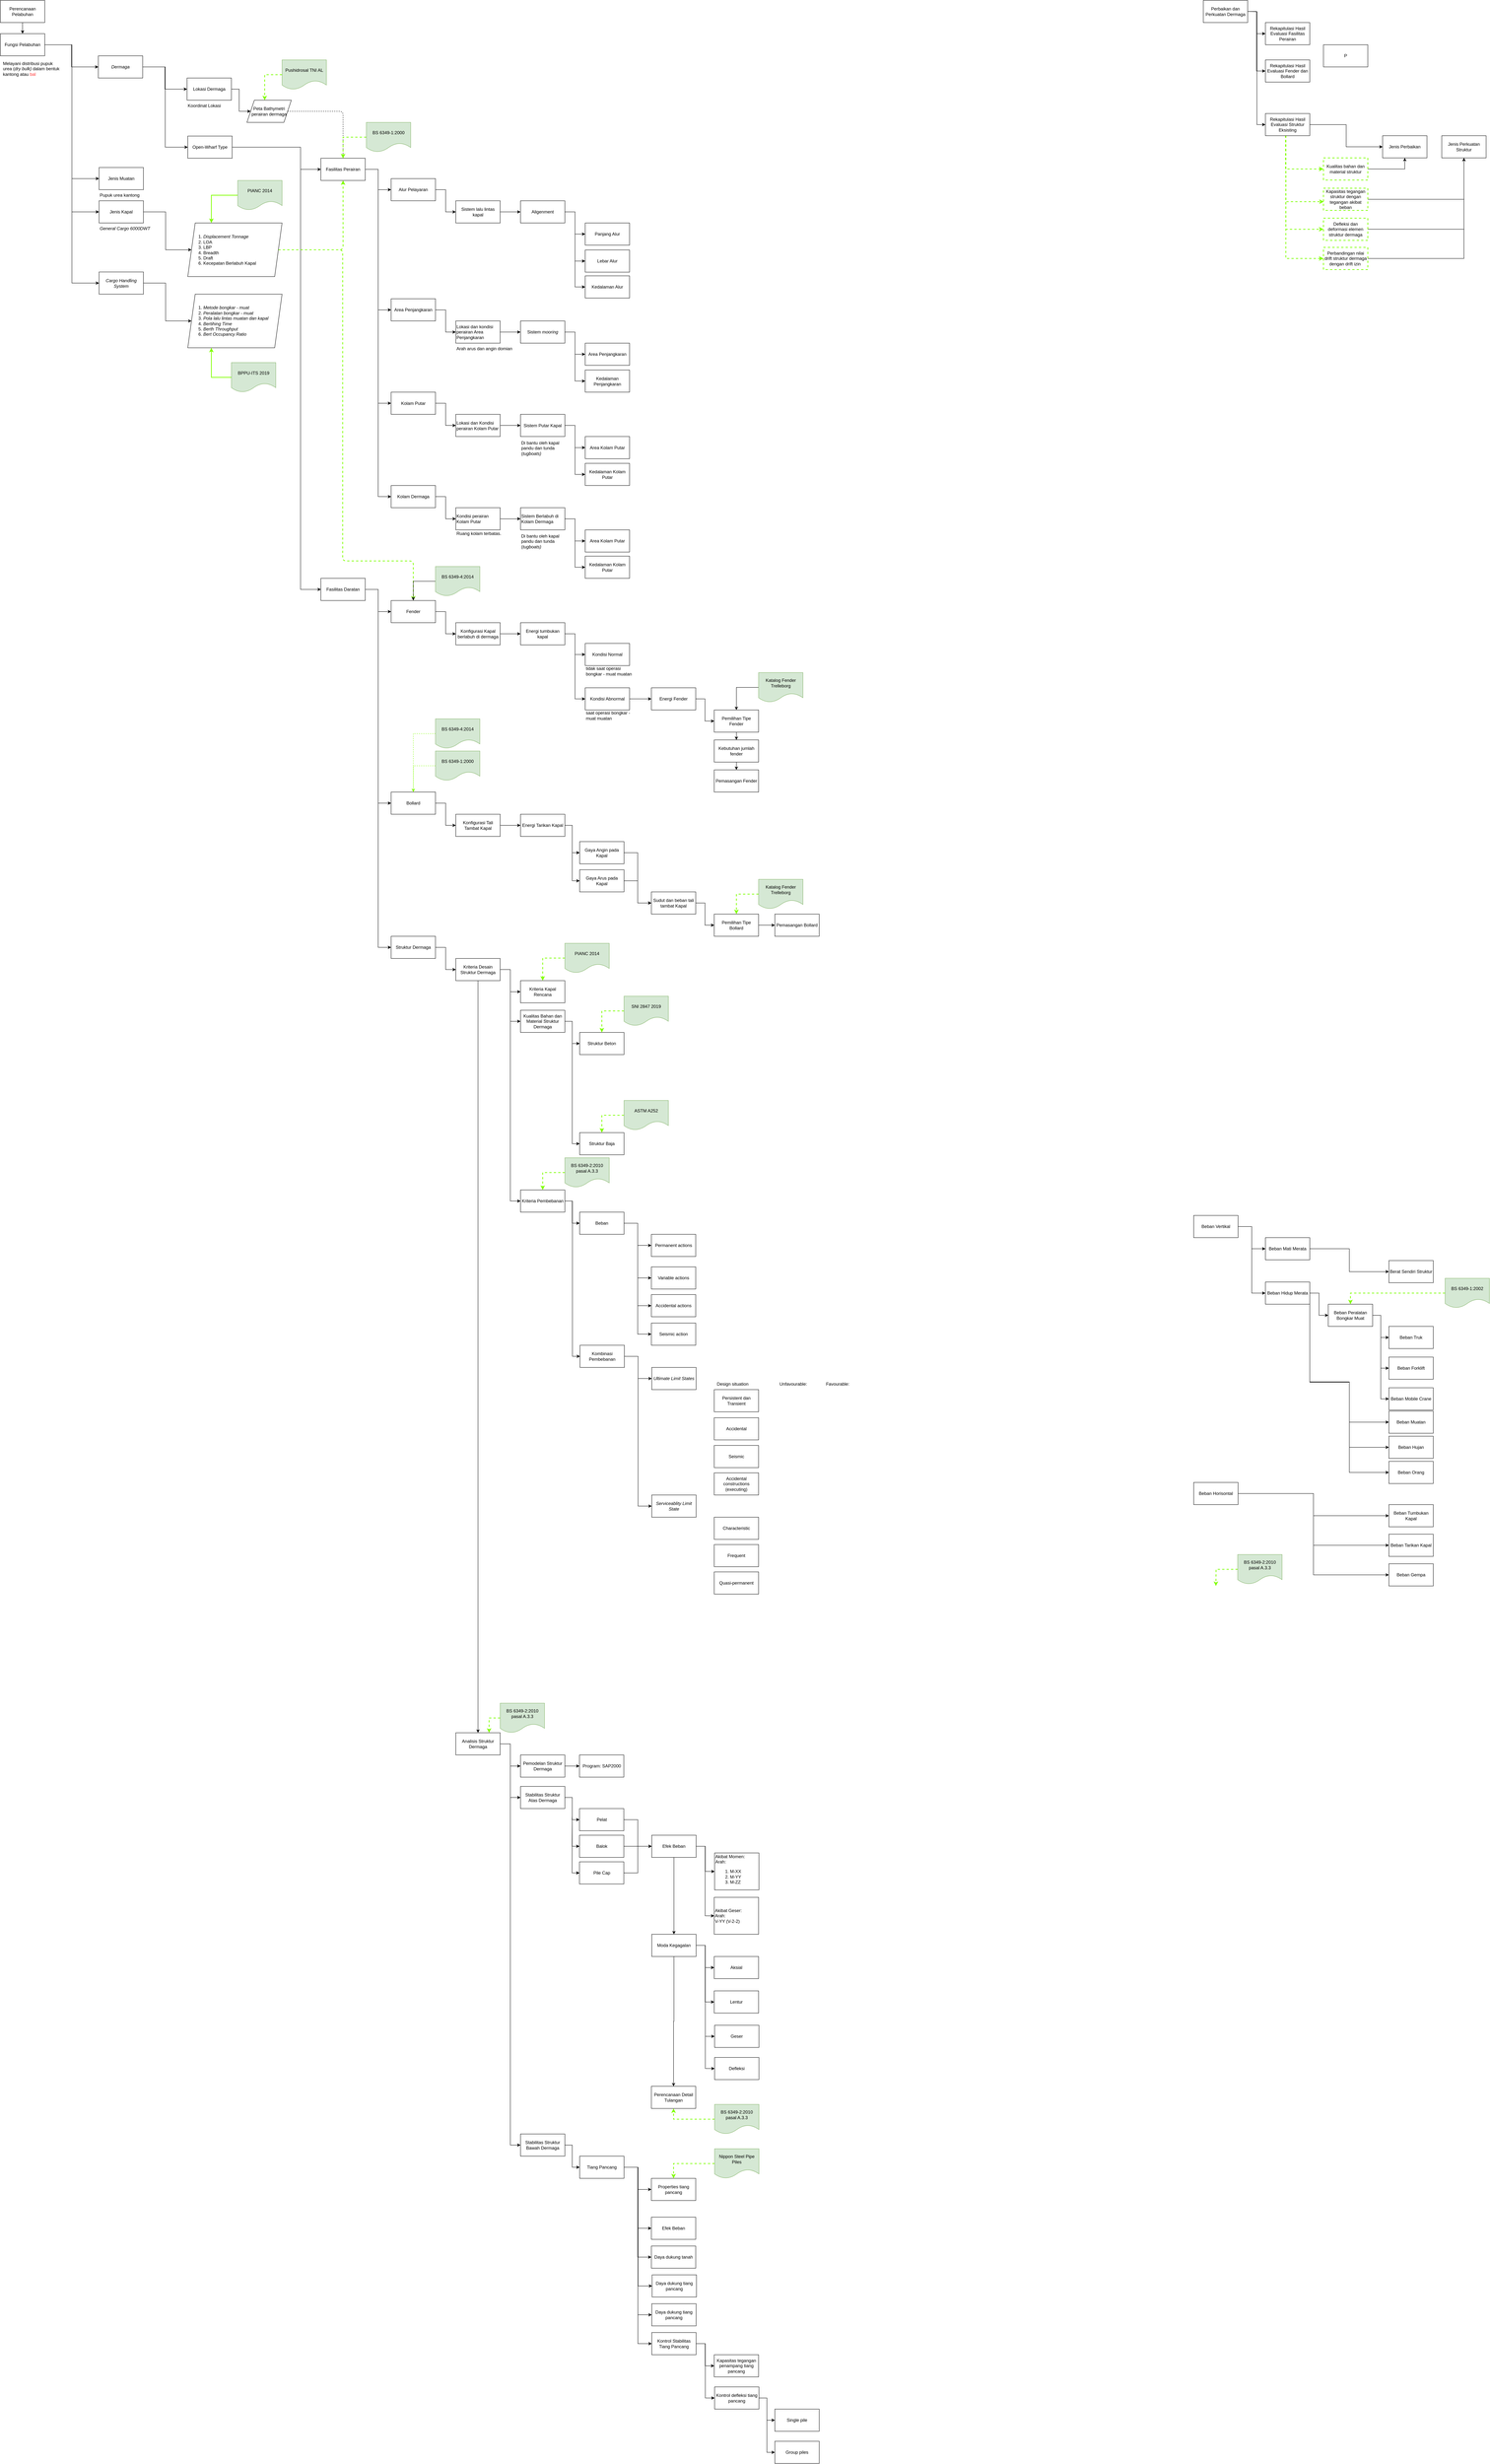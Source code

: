 <mxfile version="18.0.4" type="github">
  <diagram id="vPnPxJsKkhuTtD2iRJGy" name="Page-1">
    <mxGraphModel dx="996" dy="5361" grid="0" gridSize="35" guides="1" tooltips="1" connect="1" arrows="1" fold="1" page="1" pageScale="1" pageWidth="3300" pageHeight="4681" math="0" shadow="0">
      <root>
        <mxCell id="0" />
        <mxCell id="1" parent="0" />
        <mxCell id="v9qTnyX4O629vSzhhKhX-34" style="edgeStyle=orthogonalEdgeStyle;rounded=0;orthogonalLoop=1;jettySize=auto;html=1;exitX=0.5;exitY=1;exitDx=0;exitDy=0;fontColor=#000000;" parent="1" source="v9qTnyX4O629vSzhhKhX-1" target="v9qTnyX4O629vSzhhKhX-18" edge="1">
          <mxGeometry relative="1" as="geometry" />
        </mxCell>
        <mxCell id="v9qTnyX4O629vSzhhKhX-1" value="Perencanaan Pelabuhan" style="rounded=0;whiteSpace=wrap;html=1;" parent="1" vertex="1">
          <mxGeometry x="117" y="-4574" width="120" height="60" as="geometry" />
        </mxCell>
        <mxCell id="v9qTnyX4O629vSzhhKhX-49" style="edgeStyle=orthogonalEdgeStyle;rounded=0;orthogonalLoop=1;jettySize=auto;html=1;entryX=0;entryY=0.5;entryDx=0;entryDy=0;fontColor=#000000;" parent="1" source="v9qTnyX4O629vSzhhKhX-2" target="v9qTnyX4O629vSzhhKhX-8" edge="1">
          <mxGeometry relative="1" as="geometry" />
        </mxCell>
        <mxCell id="v9qTnyX4O629vSzhhKhX-61" style="edgeStyle=orthogonalEdgeStyle;rounded=0;orthogonalLoop=1;jettySize=auto;html=1;exitX=1;exitY=0.5;exitDx=0;exitDy=0;entryX=0;entryY=0.5;entryDx=0;entryDy=0;fontColor=#000000;" parent="1" source="v9qTnyX4O629vSzhhKhX-2" target="v9qTnyX4O629vSzhhKhX-9" edge="1">
          <mxGeometry relative="1" as="geometry" />
        </mxCell>
        <mxCell id="v9qTnyX4O629vSzhhKhX-71" style="edgeStyle=orthogonalEdgeStyle;rounded=0;orthogonalLoop=1;jettySize=auto;html=1;exitX=1;exitY=0.5;exitDx=0;exitDy=0;entryX=0;entryY=0.5;entryDx=0;entryDy=0;fontColor=#000000;" parent="1" source="v9qTnyX4O629vSzhhKhX-2" target="v9qTnyX4O629vSzhhKhX-10" edge="1">
          <mxGeometry relative="1" as="geometry" />
        </mxCell>
        <mxCell id="v9qTnyX4O629vSzhhKhX-82" style="edgeStyle=orthogonalEdgeStyle;rounded=0;orthogonalLoop=1;jettySize=auto;html=1;exitX=1;exitY=0.5;exitDx=0;exitDy=0;entryX=0;entryY=0.5;entryDx=0;entryDy=0;fontColor=#000000;" parent="1" source="v9qTnyX4O629vSzhhKhX-2" target="v9qTnyX4O629vSzhhKhX-11" edge="1">
          <mxGeometry relative="1" as="geometry" />
        </mxCell>
        <mxCell id="v9qTnyX4O629vSzhhKhX-2" value="Fasilitas Perairan" style="rounded=0;whiteSpace=wrap;html=1;" parent="1" vertex="1">
          <mxGeometry x="984" y="-4147" width="120" height="60" as="geometry" />
        </mxCell>
        <mxCell id="Ws4u6goq_V8mnw8VZYxV-10" style="edgeStyle=orthogonalEdgeStyle;rounded=0;orthogonalLoop=1;jettySize=auto;html=1;exitX=1;exitY=0.5;exitDx=0;exitDy=0;entryX=0;entryY=0.5;entryDx=0;entryDy=0;strokeColor=#000000;strokeWidth=1;" parent="1" source="v9qTnyX4O629vSzhhKhX-3" target="Ws4u6goq_V8mnw8VZYxV-9" edge="1">
          <mxGeometry relative="1" as="geometry" />
        </mxCell>
        <mxCell id="Ws4u6goq_V8mnw8VZYxV-40" style="edgeStyle=orthogonalEdgeStyle;rounded=0;orthogonalLoop=1;jettySize=auto;html=1;exitX=1;exitY=0.5;exitDx=0;exitDy=0;entryX=0;entryY=0.5;entryDx=0;entryDy=0;strokeColor=#000000;strokeWidth=1;" parent="1" source="v9qTnyX4O629vSzhhKhX-3" target="Ws4u6goq_V8mnw8VZYxV-39" edge="1">
          <mxGeometry relative="1" as="geometry" />
        </mxCell>
        <mxCell id="Ws4u6goq_V8mnw8VZYxV-112" style="edgeStyle=orthogonalEdgeStyle;rounded=0;orthogonalLoop=1;jettySize=auto;html=1;exitX=1;exitY=0.5;exitDx=0;exitDy=0;entryX=0;entryY=0.5;entryDx=0;entryDy=0;strokeColor=#000000;strokeWidth=1;" parent="1" source="v9qTnyX4O629vSzhhKhX-3" target="Ws4u6goq_V8mnw8VZYxV-62" edge="1">
          <mxGeometry relative="1" as="geometry" />
        </mxCell>
        <mxCell id="v9qTnyX4O629vSzhhKhX-3" value="Fasilitas Daratan" style="rounded=0;whiteSpace=wrap;html=1;" parent="1" vertex="1">
          <mxGeometry x="984" y="-3011" width="120" height="60" as="geometry" />
        </mxCell>
        <mxCell id="v9qTnyX4O629vSzhhKhX-55" style="edgeStyle=orthogonalEdgeStyle;rounded=0;orthogonalLoop=1;jettySize=auto;html=1;exitX=1;exitY=0.5;exitDx=0;exitDy=0;entryX=0;entryY=0.5;entryDx=0;entryDy=0;fontColor=#000000;" parent="1" source="v9qTnyX4O629vSzhhKhX-8" target="v9qTnyX4O629vSzhhKhX-51" edge="1">
          <mxGeometry relative="1" as="geometry" />
        </mxCell>
        <mxCell id="v9qTnyX4O629vSzhhKhX-8" value="Alur Pelayaran" style="rounded=0;whiteSpace=wrap;html=1;" parent="1" vertex="1">
          <mxGeometry x="1174" y="-4092" width="120" height="60" as="geometry" />
        </mxCell>
        <mxCell id="v9qTnyX4O629vSzhhKhX-65" style="edgeStyle=orthogonalEdgeStyle;rounded=0;orthogonalLoop=1;jettySize=auto;html=1;exitX=1;exitY=0.5;exitDx=0;exitDy=0;entryX=0;entryY=0.5;entryDx=0;entryDy=0;fontColor=#000000;" parent="1" source="v9qTnyX4O629vSzhhKhX-9" target="v9qTnyX4O629vSzhhKhX-62" edge="1">
          <mxGeometry relative="1" as="geometry" />
        </mxCell>
        <mxCell id="v9qTnyX4O629vSzhhKhX-9" value="Area Penjangkaran" style="rounded=0;whiteSpace=wrap;html=1;" parent="1" vertex="1">
          <mxGeometry x="1174" y="-3767" width="120" height="60" as="geometry" />
        </mxCell>
        <mxCell id="v9qTnyX4O629vSzhhKhX-78" style="edgeStyle=orthogonalEdgeStyle;rounded=0;orthogonalLoop=1;jettySize=auto;html=1;exitX=1;exitY=0.5;exitDx=0;exitDy=0;entryX=0;entryY=0.5;entryDx=0;entryDy=0;fontColor=#000000;" parent="1" source="v9qTnyX4O629vSzhhKhX-10" target="v9qTnyX4O629vSzhhKhX-77" edge="1">
          <mxGeometry relative="1" as="geometry" />
        </mxCell>
        <mxCell id="v9qTnyX4O629vSzhhKhX-10" value="Kolam Putar" style="rounded=0;whiteSpace=wrap;html=1;" parent="1" vertex="1">
          <mxGeometry x="1174" y="-3514.5" width="120" height="60" as="geometry" />
        </mxCell>
        <mxCell id="v9qTnyX4O629vSzhhKhX-85" style="edgeStyle=orthogonalEdgeStyle;rounded=0;orthogonalLoop=1;jettySize=auto;html=1;exitX=1;exitY=0.5;exitDx=0;exitDy=0;entryX=0;entryY=0.5;entryDx=0;entryDy=0;fontColor=#000000;" parent="1" source="v9qTnyX4O629vSzhhKhX-11" target="v9qTnyX4O629vSzhhKhX-83" edge="1">
          <mxGeometry relative="1" as="geometry" />
        </mxCell>
        <mxCell id="v9qTnyX4O629vSzhhKhX-11" value="Kolam Dermaga" style="rounded=0;whiteSpace=wrap;html=1;" parent="1" vertex="1">
          <mxGeometry x="1174" y="-3262" width="120" height="60" as="geometry" />
        </mxCell>
        <mxCell id="v9qTnyX4O629vSzhhKhX-36" style="edgeStyle=orthogonalEdgeStyle;rounded=0;orthogonalLoop=1;jettySize=auto;html=1;entryX=0;entryY=0.5;entryDx=0;entryDy=0;fontColor=#000000;" parent="1" source="v9qTnyX4O629vSzhhKhX-18" target="v9qTnyX4O629vSzhhKhX-24" edge="1">
          <mxGeometry relative="1" as="geometry" />
        </mxCell>
        <mxCell id="v9qTnyX4O629vSzhhKhX-37" style="edgeStyle=orthogonalEdgeStyle;rounded=0;orthogonalLoop=1;jettySize=auto;html=1;exitX=1;exitY=0.5;exitDx=0;exitDy=0;entryX=0;entryY=0.5;entryDx=0;entryDy=0;fontColor=#000000;" parent="1" source="v9qTnyX4O629vSzhhKhX-18" target="v9qTnyX4O629vSzhhKhX-20" edge="1">
          <mxGeometry relative="1" as="geometry" />
        </mxCell>
        <mxCell id="v9qTnyX4O629vSzhhKhX-38" style="edgeStyle=orthogonalEdgeStyle;rounded=0;orthogonalLoop=1;jettySize=auto;html=1;exitX=1;exitY=0.5;exitDx=0;exitDy=0;entryX=0;entryY=0.5;entryDx=0;entryDy=0;fontColor=#000000;" parent="1" source="v9qTnyX4O629vSzhhKhX-18" target="v9qTnyX4O629vSzhhKhX-21" edge="1">
          <mxGeometry relative="1" as="geometry" />
        </mxCell>
        <mxCell id="v9qTnyX4O629vSzhhKhX-39" style="edgeStyle=orthogonalEdgeStyle;rounded=0;orthogonalLoop=1;jettySize=auto;html=1;entryX=0;entryY=0.5;entryDx=0;entryDy=0;fontColor=#000000;exitX=1;exitY=0.5;exitDx=0;exitDy=0;" parent="1" source="v9qTnyX4O629vSzhhKhX-18" target="v9qTnyX4O629vSzhhKhX-22" edge="1">
          <mxGeometry relative="1" as="geometry">
            <mxPoint x="308" y="-4266" as="sourcePoint" />
          </mxGeometry>
        </mxCell>
        <mxCell id="v9qTnyX4O629vSzhhKhX-18" value="Fungsi Pelabuhan" style="rounded=0;whiteSpace=wrap;html=1;" parent="1" vertex="1">
          <mxGeometry x="117" y="-4484" width="120" height="60" as="geometry" />
        </mxCell>
        <mxCell id="v9qTnyX4O629vSzhhKhX-20" value="Jenis Muatan" style="rounded=0;whiteSpace=wrap;html=1;" parent="1" vertex="1">
          <mxGeometry x="384" y="-4122" width="120" height="60" as="geometry" />
        </mxCell>
        <mxCell id="v9qTnyX4O629vSzhhKhX-44" style="edgeStyle=orthogonalEdgeStyle;rounded=0;orthogonalLoop=1;jettySize=auto;html=1;fontColor=#000000;entryX=0;entryY=0.5;entryDx=0;entryDy=0;" parent="1" source="v9qTnyX4O629vSzhhKhX-21" target="v9qTnyX4O629vSzhhKhX-40" edge="1">
          <mxGeometry relative="1" as="geometry">
            <mxPoint x="614" y="-4062" as="targetPoint" />
          </mxGeometry>
        </mxCell>
        <mxCell id="v9qTnyX4O629vSzhhKhX-21" value="Jenis Kapal" style="rounded=0;whiteSpace=wrap;html=1;" parent="1" vertex="1">
          <mxGeometry x="384" y="-4032" width="120" height="60" as="geometry" />
        </mxCell>
        <mxCell id="v9qTnyX4O629vSzhhKhX-45" style="edgeStyle=orthogonalEdgeStyle;rounded=0;orthogonalLoop=1;jettySize=auto;html=1;entryX=0;entryY=0.5;entryDx=0;entryDy=0;fontColor=#000000;" parent="1" source="v9qTnyX4O629vSzhhKhX-22" target="v9qTnyX4O629vSzhhKhX-43" edge="1">
          <mxGeometry relative="1" as="geometry" />
        </mxCell>
        <mxCell id="v9qTnyX4O629vSzhhKhX-22" value="&lt;i&gt;Cargo Handling System&lt;/i&gt;" style="rounded=0;whiteSpace=wrap;html=1;align=center;" parent="1" vertex="1">
          <mxGeometry x="384" y="-3839.5" width="120" height="60" as="geometry" />
        </mxCell>
        <mxCell id="v9qTnyX4O629vSzhhKhX-46" style="edgeStyle=orthogonalEdgeStyle;rounded=0;orthogonalLoop=1;jettySize=auto;html=1;exitX=1;exitY=0.5;exitDx=0;exitDy=0;fontColor=#000000;entryX=0;entryY=0.5;entryDx=0;entryDy=0;" parent="1" source="v9qTnyX4O629vSzhhKhX-24" target="v9qTnyX4O629vSzhhKhX-99" edge="1">
          <mxGeometry relative="1" as="geometry" />
        </mxCell>
        <mxCell id="v9qTnyX4O629vSzhhKhX-100" style="edgeStyle=orthogonalEdgeStyle;rounded=0;orthogonalLoop=1;jettySize=auto;html=1;exitX=1;exitY=0.5;exitDx=0;exitDy=0;entryX=0;entryY=0.5;entryDx=0;entryDy=0;fontColor=#000000;" parent="1" source="v9qTnyX4O629vSzhhKhX-24" target="v9qTnyX4O629vSzhhKhX-31" edge="1">
          <mxGeometry relative="1" as="geometry" />
        </mxCell>
        <mxCell id="v9qTnyX4O629vSzhhKhX-24" value="&lt;i&gt;Dermaga&lt;/i&gt;" style="rounded=0;whiteSpace=wrap;html=1;" parent="1" vertex="1">
          <mxGeometry x="382" y="-4424" width="120" height="60" as="geometry" />
        </mxCell>
        <mxCell id="v9qTnyX4O629vSzhhKhX-26" value="Melayani distribusi pupuk urea (&lt;i&gt;dry bulk)&lt;/i&gt;&amp;nbsp;dalam bentuk kantong atau &lt;font color=&quot;#ff3333&quot;&gt;bal&lt;/font&gt;" style="text;html=1;strokeColor=none;fillColor=none;align=left;verticalAlign=middle;whiteSpace=wrap;rounded=0;" parent="1" vertex="1">
          <mxGeometry x="122" y="-4413" width="157" height="48" as="geometry" />
        </mxCell>
        <mxCell id="v9qTnyX4O629vSzhhKhX-29" value="Pupuk urea kantong" style="text;html=1;strokeColor=none;fillColor=none;align=left;verticalAlign=middle;whiteSpace=wrap;rounded=0;" parent="1" vertex="1">
          <mxGeometry x="384" y="-4062" width="280" height="30" as="geometry" />
        </mxCell>
        <mxCell id="v9qTnyX4O629vSzhhKhX-30" value="&lt;i&gt;General Cargo 6000DWT&lt;/i&gt;" style="text;html=1;strokeColor=none;fillColor=none;align=left;verticalAlign=middle;whiteSpace=wrap;rounded=0;" parent="1" vertex="1">
          <mxGeometry x="384" y="-3972" width="280" height="30" as="geometry" />
        </mxCell>
        <mxCell id="v9qTnyX4O629vSzhhKhX-47" style="edgeStyle=orthogonalEdgeStyle;rounded=0;orthogonalLoop=1;jettySize=auto;html=1;exitX=1;exitY=0.5;exitDx=0;exitDy=0;entryX=0;entryY=0.5;entryDx=0;entryDy=0;fontColor=#000000;" parent="1" source="v9qTnyX4O629vSzhhKhX-31" target="v9qTnyX4O629vSzhhKhX-2" edge="1">
          <mxGeometry relative="1" as="geometry">
            <Array as="points">
              <mxPoint x="929" y="-4177" />
              <mxPoint x="929" y="-4117" />
            </Array>
          </mxGeometry>
        </mxCell>
        <mxCell id="v9qTnyX4O629vSzhhKhX-48" style="edgeStyle=orthogonalEdgeStyle;rounded=0;orthogonalLoop=1;jettySize=auto;html=1;exitX=1;exitY=0.5;exitDx=0;exitDy=0;entryX=0;entryY=0.5;entryDx=0;entryDy=0;fontColor=#000000;" parent="1" source="v9qTnyX4O629vSzhhKhX-31" target="v9qTnyX4O629vSzhhKhX-3" edge="1">
          <mxGeometry relative="1" as="geometry">
            <Array as="points">
              <mxPoint x="929" y="-4177" />
              <mxPoint x="929" y="-2981" />
            </Array>
          </mxGeometry>
        </mxCell>
        <mxCell id="v9qTnyX4O629vSzhhKhX-31" value="Open-Wharf Type" style="rounded=0;whiteSpace=wrap;html=1;fontColor=#000000;" parent="1" vertex="1">
          <mxGeometry x="624" y="-4207" width="120" height="60" as="geometry" />
        </mxCell>
        <mxCell id="v9qTnyX4O629vSzhhKhX-96" style="edgeStyle=orthogonalEdgeStyle;orthogonalLoop=1;jettySize=auto;html=1;entryX=0.5;entryY=1;entryDx=0;entryDy=0;fontColor=#000000;verticalAlign=middle;horizontal=1;rounded=1;dashed=1;fillColor=#d5e8d4;strokeColor=#80FF00;strokeWidth=2;" parent="1" source="v9qTnyX4O629vSzhhKhX-40" target="v9qTnyX4O629vSzhhKhX-2" edge="1">
          <mxGeometry relative="1" as="geometry">
            <Array as="points">
              <mxPoint x="1044" y="-3899" />
            </Array>
          </mxGeometry>
        </mxCell>
        <mxCell id="Ws4u6goq_V8mnw8VZYxV-20" style="edgeStyle=orthogonalEdgeStyle;rounded=1;orthogonalLoop=1;jettySize=auto;html=1;exitX=1;exitY=0.5;exitDx=0;exitDy=0;strokeColor=#80FF00;strokeWidth=2;dashed=1;" parent="1" source="v9qTnyX4O629vSzhhKhX-40" target="Ws4u6goq_V8mnw8VZYxV-9" edge="1">
          <mxGeometry relative="1" as="geometry">
            <mxPoint x="1021.545" y="-3058.364" as="targetPoint" />
            <Array as="points">
              <mxPoint x="1043" y="-3899" />
              <mxPoint x="1043" y="-3058" />
              <mxPoint x="1234" y="-3058" />
            </Array>
          </mxGeometry>
        </mxCell>
        <mxCell id="v9qTnyX4O629vSzhhKhX-40" value="&lt;ol&gt;&lt;li&gt;&lt;i&gt;Displacement Tonnage&lt;/i&gt;&lt;/li&gt;&lt;li&gt;LOA&lt;/li&gt;&lt;li&gt;LBP&lt;/li&gt;&lt;li&gt;Breadth&lt;/li&gt;&lt;li&gt;Draft&lt;/li&gt;&lt;li&gt;Kecepatan Berlabuh Kapal&lt;/li&gt;&lt;/ol&gt;" style="shape=parallelogram;perimeter=parallelogramPerimeter;whiteSpace=wrap;html=1;fixedSize=1;fontColor=#000000;align=left;" parent="1" vertex="1">
          <mxGeometry x="624" y="-3972" width="255" height="145" as="geometry" />
        </mxCell>
        <mxCell id="v9qTnyX4O629vSzhhKhX-43" value="&lt;ol&gt;&lt;li&gt;&lt;i&gt;Metode bongkar - muat&lt;/i&gt;&lt;/li&gt;&lt;li&gt;&lt;i&gt;Peralatan bongkar - muat&lt;/i&gt;&lt;/li&gt;&lt;li&gt;&lt;i&gt;Pola lalu lintas muatan dan kapal&lt;/i&gt;&lt;/li&gt;&lt;li&gt;&lt;i&gt;Bertihing Time&lt;/i&gt;&lt;/li&gt;&lt;li&gt;&lt;i&gt;Berth Throughput&lt;/i&gt;&lt;/li&gt;&lt;li&gt;&lt;i&gt;Bert Occupancy Ratio&lt;/i&gt;&lt;/li&gt;&lt;/ol&gt;" style="shape=parallelogram;perimeter=parallelogramPerimeter;whiteSpace=wrap;html=1;fixedSize=1;fontColor=#000000;align=left;" parent="1" vertex="1">
          <mxGeometry x="624" y="-3779.5" width="255" height="145" as="geometry" />
        </mxCell>
        <mxCell id="v9qTnyX4O629vSzhhKhX-57" style="edgeStyle=orthogonalEdgeStyle;rounded=0;orthogonalLoop=1;jettySize=auto;html=1;entryX=0;entryY=0.5;entryDx=0;entryDy=0;fontColor=#000000;" parent="1" source="v9qTnyX4O629vSzhhKhX-50" target="v9qTnyX4O629vSzhhKhX-52" edge="1">
          <mxGeometry relative="1" as="geometry" />
        </mxCell>
        <mxCell id="v9qTnyX4O629vSzhhKhX-58" style="edgeStyle=orthogonalEdgeStyle;rounded=0;orthogonalLoop=1;jettySize=auto;html=1;exitX=1;exitY=0.5;exitDx=0;exitDy=0;entryX=0;entryY=0.5;entryDx=0;entryDy=0;fontColor=#000000;" parent="1" source="v9qTnyX4O629vSzhhKhX-50" target="v9qTnyX4O629vSzhhKhX-53" edge="1">
          <mxGeometry relative="1" as="geometry" />
        </mxCell>
        <mxCell id="v9qTnyX4O629vSzhhKhX-60" style="edgeStyle=orthogonalEdgeStyle;rounded=0;orthogonalLoop=1;jettySize=auto;html=1;exitX=1;exitY=0.5;exitDx=0;exitDy=0;entryX=0;entryY=0.5;entryDx=0;entryDy=0;fontColor=#000000;" parent="1" source="v9qTnyX4O629vSzhhKhX-50" target="v9qTnyX4O629vSzhhKhX-59" edge="1">
          <mxGeometry relative="1" as="geometry" />
        </mxCell>
        <mxCell id="v9qTnyX4O629vSzhhKhX-50" value="Aligenment" style="rounded=0;whiteSpace=wrap;html=1;" parent="1" vertex="1">
          <mxGeometry x="1524" y="-4032" width="120" height="60" as="geometry" />
        </mxCell>
        <mxCell id="v9qTnyX4O629vSzhhKhX-56" style="edgeStyle=orthogonalEdgeStyle;rounded=0;orthogonalLoop=1;jettySize=auto;html=1;exitX=1;exitY=0.5;exitDx=0;exitDy=0;entryX=0;entryY=0.5;entryDx=0;entryDy=0;fontColor=#000000;" parent="1" source="v9qTnyX4O629vSzhhKhX-51" target="v9qTnyX4O629vSzhhKhX-50" edge="1">
          <mxGeometry relative="1" as="geometry" />
        </mxCell>
        <mxCell id="v9qTnyX4O629vSzhhKhX-51" value="Sistem lalu lintas kapal" style="rounded=0;whiteSpace=wrap;html=1;" parent="1" vertex="1">
          <mxGeometry x="1349" y="-4032" width="120" height="60" as="geometry" />
        </mxCell>
        <mxCell id="v9qTnyX4O629vSzhhKhX-52" value="Panjang Alur" style="rounded=0;whiteSpace=wrap;html=1;" parent="1" vertex="1">
          <mxGeometry x="1699" y="-3972" width="120" height="60" as="geometry" />
        </mxCell>
        <mxCell id="v9qTnyX4O629vSzhhKhX-53" value="Lebar Alur" style="rounded=0;whiteSpace=wrap;html=1;" parent="1" vertex="1">
          <mxGeometry x="1699" y="-3899" width="120" height="60" as="geometry" />
        </mxCell>
        <mxCell id="v9qTnyX4O629vSzhhKhX-59" value="Kedalaman Alur" style="rounded=0;whiteSpace=wrap;html=1;" parent="1" vertex="1">
          <mxGeometry x="1699" y="-3829" width="120" height="60" as="geometry" />
        </mxCell>
        <mxCell id="v9qTnyX4O629vSzhhKhX-64" style="edgeStyle=orthogonalEdgeStyle;rounded=0;orthogonalLoop=1;jettySize=auto;html=1;exitX=1;exitY=0.5;exitDx=0;exitDy=0;entryX=0;entryY=0.5;entryDx=0;entryDy=0;fontColor=#000000;" parent="1" source="v9qTnyX4O629vSzhhKhX-62" target="v9qTnyX4O629vSzhhKhX-63" edge="1">
          <mxGeometry relative="1" as="geometry" />
        </mxCell>
        <mxCell id="v9qTnyX4O629vSzhhKhX-62" value="Lokasi dan kondisi perairan Area Penjangkaran" style="rounded=0;whiteSpace=wrap;html=1;align=left;" parent="1" vertex="1">
          <mxGeometry x="1349" y="-3707" width="120" height="60" as="geometry" />
        </mxCell>
        <mxCell id="v9qTnyX4O629vSzhhKhX-69" style="edgeStyle=orthogonalEdgeStyle;rounded=0;orthogonalLoop=1;jettySize=auto;html=1;exitX=1;exitY=0.5;exitDx=0;exitDy=0;entryX=0;entryY=0.5;entryDx=0;entryDy=0;fontColor=#000000;" parent="1" source="v9qTnyX4O629vSzhhKhX-63" target="v9qTnyX4O629vSzhhKhX-66" edge="1">
          <mxGeometry relative="1" as="geometry" />
        </mxCell>
        <mxCell id="v9qTnyX4O629vSzhhKhX-70" style="edgeStyle=orthogonalEdgeStyle;rounded=0;orthogonalLoop=1;jettySize=auto;html=1;exitX=1;exitY=0.5;exitDx=0;exitDy=0;entryX=0;entryY=0.5;entryDx=0;entryDy=0;fontColor=#000000;" parent="1" source="v9qTnyX4O629vSzhhKhX-63" target="v9qTnyX4O629vSzhhKhX-67" edge="1">
          <mxGeometry relative="1" as="geometry" />
        </mxCell>
        <mxCell id="v9qTnyX4O629vSzhhKhX-63" value="Sistem &lt;i&gt;mooring&lt;/i&gt;" style="rounded=0;whiteSpace=wrap;html=1;" parent="1" vertex="1">
          <mxGeometry x="1524" y="-3707" width="120" height="60" as="geometry" />
        </mxCell>
        <mxCell id="v9qTnyX4O629vSzhhKhX-66" value="Area Penjangkaran" style="rounded=0;whiteSpace=wrap;html=1;" parent="1" vertex="1">
          <mxGeometry x="1699" y="-3647" width="120" height="60" as="geometry" />
        </mxCell>
        <mxCell id="v9qTnyX4O629vSzhhKhX-67" value="Kedalaman Penjangkaran" style="rounded=0;whiteSpace=wrap;html=1;" parent="1" vertex="1">
          <mxGeometry x="1699" y="-3574.5" width="120" height="60" as="geometry" />
        </mxCell>
        <mxCell id="v9qTnyX4O629vSzhhKhX-68" value="Arah arus dan angin domian" style="text;html=1;strokeColor=none;fillColor=none;align=left;verticalAlign=middle;whiteSpace=wrap;rounded=0;fontColor=#000000;" parent="1" vertex="1">
          <mxGeometry x="1349" y="-3647" width="175" height="30" as="geometry" />
        </mxCell>
        <mxCell id="v9qTnyX4O629vSzhhKhX-73" value="Di bantu oleh kapal pandu dan tunda (&lt;i&gt;tugboats)&lt;/i&gt;" style="text;html=1;strokeColor=none;fillColor=none;align=left;verticalAlign=middle;whiteSpace=wrap;rounded=0;fontColor=#000000;" parent="1" vertex="1">
          <mxGeometry x="1524" y="-3394.5" width="140" height="62.5" as="geometry" />
        </mxCell>
        <mxCell id="v9qTnyX4O629vSzhhKhX-80" style="edgeStyle=orthogonalEdgeStyle;rounded=0;orthogonalLoop=1;jettySize=auto;html=1;exitX=1;exitY=0.5;exitDx=0;exitDy=0;entryX=0;entryY=0.5;entryDx=0;entryDy=0;fontColor=#000000;" parent="1" source="v9qTnyX4O629vSzhhKhX-74" target="v9qTnyX4O629vSzhhKhX-76" edge="1">
          <mxGeometry relative="1" as="geometry" />
        </mxCell>
        <mxCell id="v9qTnyX4O629vSzhhKhX-81" style="edgeStyle=orthogonalEdgeStyle;rounded=0;orthogonalLoop=1;jettySize=auto;html=1;exitX=1;exitY=0.5;exitDx=0;exitDy=0;entryX=0;entryY=0.5;entryDx=0;entryDy=0;fontColor=#000000;" parent="1" source="v9qTnyX4O629vSzhhKhX-74" target="v9qTnyX4O629vSzhhKhX-75" edge="1">
          <mxGeometry relative="1" as="geometry" />
        </mxCell>
        <mxCell id="v9qTnyX4O629vSzhhKhX-74" value="Sistem Putar Kapal" style="rounded=0;whiteSpace=wrap;html=1;" parent="1" vertex="1">
          <mxGeometry x="1524" y="-3454.5" width="120" height="60" as="geometry" />
        </mxCell>
        <mxCell id="v9qTnyX4O629vSzhhKhX-75" value="Kedalaman Kolam Putar" style="rounded=0;whiteSpace=wrap;html=1;" parent="1" vertex="1">
          <mxGeometry x="1699" y="-3322" width="120" height="60" as="geometry" />
        </mxCell>
        <mxCell id="v9qTnyX4O629vSzhhKhX-76" value="Area Kolam Putar" style="rounded=0;whiteSpace=wrap;html=1;" parent="1" vertex="1">
          <mxGeometry x="1699" y="-3394.5" width="120" height="60" as="geometry" />
        </mxCell>
        <mxCell id="v9qTnyX4O629vSzhhKhX-79" style="edgeStyle=orthogonalEdgeStyle;rounded=0;orthogonalLoop=1;jettySize=auto;html=1;exitX=1;exitY=0.5;exitDx=0;exitDy=0;fontColor=#000000;" parent="1" source="v9qTnyX4O629vSzhhKhX-77" target="v9qTnyX4O629vSzhhKhX-74" edge="1">
          <mxGeometry relative="1" as="geometry" />
        </mxCell>
        <mxCell id="v9qTnyX4O629vSzhhKhX-77" value="Lokasi dan Kondisi perairan Kolam Putar" style="rounded=0;whiteSpace=wrap;html=1;align=left;" parent="1" vertex="1">
          <mxGeometry x="1349" y="-3454.5" width="120" height="60" as="geometry" />
        </mxCell>
        <mxCell id="v9qTnyX4O629vSzhhKhX-86" style="edgeStyle=orthogonalEdgeStyle;rounded=0;orthogonalLoop=1;jettySize=auto;html=1;exitX=1;exitY=0.5;exitDx=0;exitDy=0;entryX=0;entryY=0.5;entryDx=0;entryDy=0;fontColor=#000000;" parent="1" source="v9qTnyX4O629vSzhhKhX-83" target="v9qTnyX4O629vSzhhKhX-84" edge="1">
          <mxGeometry relative="1" as="geometry" />
        </mxCell>
        <mxCell id="v9qTnyX4O629vSzhhKhX-83" value="Kondisi perairan Kolam Putar" style="rounded=0;whiteSpace=wrap;html=1;align=left;" parent="1" vertex="1">
          <mxGeometry x="1349" y="-3202" width="120" height="60" as="geometry" />
        </mxCell>
        <mxCell id="v9qTnyX4O629vSzhhKhX-90" style="edgeStyle=orthogonalEdgeStyle;rounded=0;orthogonalLoop=1;jettySize=auto;html=1;exitX=1;exitY=0.5;exitDx=0;exitDy=0;entryX=0;entryY=0.5;entryDx=0;entryDy=0;fontColor=#000000;" parent="1" source="v9qTnyX4O629vSzhhKhX-84" target="v9qTnyX4O629vSzhhKhX-87" edge="1">
          <mxGeometry relative="1" as="geometry" />
        </mxCell>
        <mxCell id="v9qTnyX4O629vSzhhKhX-92" style="edgeStyle=orthogonalEdgeStyle;rounded=0;orthogonalLoop=1;jettySize=auto;html=1;exitX=1;exitY=0.5;exitDx=0;exitDy=0;entryX=0;entryY=0.5;entryDx=0;entryDy=0;fontColor=#000000;" parent="1" source="v9qTnyX4O629vSzhhKhX-84" target="v9qTnyX4O629vSzhhKhX-91" edge="1">
          <mxGeometry relative="1" as="geometry" />
        </mxCell>
        <mxCell id="v9qTnyX4O629vSzhhKhX-84" value="Sistem Berlabuh di Kolam Dermaga" style="rounded=0;whiteSpace=wrap;html=1;align=left;" parent="1" vertex="1">
          <mxGeometry x="1524" y="-3202" width="120" height="60" as="geometry" />
        </mxCell>
        <mxCell id="v9qTnyX4O629vSzhhKhX-87" value="Area Kolam Putar" style="rounded=0;whiteSpace=wrap;html=1;" parent="1" vertex="1">
          <mxGeometry x="1699" y="-3142" width="120" height="60" as="geometry" />
        </mxCell>
        <mxCell id="v9qTnyX4O629vSzhhKhX-88" value="Di bantu oleh kapal pandu dan tunda (&lt;i&gt;tugboats)&lt;/i&gt;" style="text;html=1;strokeColor=none;fillColor=none;align=left;verticalAlign=middle;whiteSpace=wrap;rounded=0;fontColor=#000000;" parent="1" vertex="1">
          <mxGeometry x="1524" y="-3142" width="140" height="62.5" as="geometry" />
        </mxCell>
        <mxCell id="v9qTnyX4O629vSzhhKhX-89" value="Ruang kolam terbatas." style="text;html=1;strokeColor=none;fillColor=none;align=left;verticalAlign=middle;whiteSpace=wrap;rounded=0;fontColor=#000000;" parent="1" vertex="1">
          <mxGeometry x="1349" y="-3142" width="140" height="20" as="geometry" />
        </mxCell>
        <mxCell id="v9qTnyX4O629vSzhhKhX-91" value="Kedalaman Kolam Putar" style="rounded=0;whiteSpace=wrap;html=1;" parent="1" vertex="1">
          <mxGeometry x="1699" y="-3071" width="120" height="60" as="geometry" />
        </mxCell>
        <mxCell id="v9qTnyX4O629vSzhhKhX-103" style="edgeStyle=orthogonalEdgeStyle;rounded=1;orthogonalLoop=1;jettySize=auto;html=1;exitX=1;exitY=0.5;exitDx=0;exitDy=0;entryX=0.5;entryY=0;entryDx=0;entryDy=0;fontColor=#000000;dashed=1;" parent="1" source="v9qTnyX4O629vSzhhKhX-98" target="v9qTnyX4O629vSzhhKhX-2" edge="1">
          <mxGeometry relative="1" as="geometry" />
        </mxCell>
        <mxCell id="v9qTnyX4O629vSzhhKhX-98" value="Peta Bathymetri perairan dermaga" style="shape=parallelogram;perimeter=parallelogramPerimeter;whiteSpace=wrap;html=1;fixedSize=1;fontColor=#000000;" parent="1" vertex="1">
          <mxGeometry x="784" y="-4304" width="120" height="60" as="geometry" />
        </mxCell>
        <mxCell id="v9qTnyX4O629vSzhhKhX-101" style="edgeStyle=orthogonalEdgeStyle;rounded=0;orthogonalLoop=1;jettySize=auto;html=1;exitX=1;exitY=0.5;exitDx=0;exitDy=0;entryX=0;entryY=0.5;entryDx=0;entryDy=0;fontColor=#000000;" parent="1" source="v9qTnyX4O629vSzhhKhX-99" target="v9qTnyX4O629vSzhhKhX-98" edge="1">
          <mxGeometry relative="1" as="geometry" />
        </mxCell>
        <mxCell id="v9qTnyX4O629vSzhhKhX-99" value="Lokasi Dermaga" style="rounded=0;whiteSpace=wrap;html=1;" parent="1" vertex="1">
          <mxGeometry x="622" y="-4364" width="120" height="60" as="geometry" />
        </mxCell>
        <mxCell id="v9qTnyX4O629vSzhhKhX-102" value="Koordinat Lokasi" style="text;html=1;strokeColor=none;fillColor=none;align=left;verticalAlign=middle;whiteSpace=wrap;rounded=0;" parent="1" vertex="1">
          <mxGeometry x="622" y="-4304" width="280" height="30" as="geometry" />
        </mxCell>
        <mxCell id="Ws4u6goq_V8mnw8VZYxV-2" style="edgeStyle=orthogonalEdgeStyle;rounded=0;orthogonalLoop=1;jettySize=auto;html=1;exitX=0;exitY=0.5;exitDx=0;exitDy=0;entryX=0.5;entryY=0;entryDx=0;entryDy=0;strokeWidth=2;strokeColor=#80FF00;dashed=1;" parent="1" source="Ws4u6goq_V8mnw8VZYxV-1" target="v9qTnyX4O629vSzhhKhX-2" edge="1">
          <mxGeometry relative="1" as="geometry" />
        </mxCell>
        <mxCell id="Ws4u6goq_V8mnw8VZYxV-1" value="BS 6349-1:2000" style="shape=document;whiteSpace=wrap;html=1;boundedLbl=1;fillColor=#d5e8d4;strokeColor=#82b366;" parent="1" vertex="1">
          <mxGeometry x="1107" y="-4244" width="120" height="80" as="geometry" />
        </mxCell>
        <mxCell id="Ws4u6goq_V8mnw8VZYxV-4" style="edgeStyle=orthogonalEdgeStyle;rounded=0;orthogonalLoop=1;jettySize=auto;html=1;exitX=0;exitY=0.5;exitDx=0;exitDy=0;entryX=0.25;entryY=0;entryDx=0;entryDy=0;strokeColor=#80FF00;strokeWidth=2;" parent="1" source="Ws4u6goq_V8mnw8VZYxV-3" target="v9qTnyX4O629vSzhhKhX-40" edge="1">
          <mxGeometry relative="1" as="geometry" />
        </mxCell>
        <mxCell id="Ws4u6goq_V8mnw8VZYxV-3" value="PIANC 2014" style="shape=document;whiteSpace=wrap;html=1;boundedLbl=1;fillColor=#d5e8d4;strokeColor=#82b366;" parent="1" vertex="1">
          <mxGeometry x="759" y="-4087" width="120" height="80" as="geometry" />
        </mxCell>
        <mxCell id="Ws4u6goq_V8mnw8VZYxV-6" style="edgeStyle=orthogonalEdgeStyle;rounded=0;orthogonalLoop=1;jettySize=auto;html=1;entryX=0.75;entryY=0;entryDx=0;entryDy=0;strokeColor=#80FF00;strokeWidth=2;exitX=0;exitY=0.5;exitDx=0;exitDy=0;dashed=1;" parent="1" source="Ws4u6goq_V8mnw8VZYxV-5" target="v9qTnyX4O629vSzhhKhX-102" edge="1">
          <mxGeometry relative="1" as="geometry" />
        </mxCell>
        <mxCell id="Ws4u6goq_V8mnw8VZYxV-5" value="Pushidrosal TNI AL" style="shape=document;whiteSpace=wrap;html=1;boundedLbl=1;fillColor=#d5e8d4;strokeColor=#82b366;" parent="1" vertex="1">
          <mxGeometry x="879" y="-4413" width="120" height="80" as="geometry" />
        </mxCell>
        <mxCell id="Ws4u6goq_V8mnw8VZYxV-8" style="edgeStyle=orthogonalEdgeStyle;rounded=0;orthogonalLoop=1;jettySize=auto;html=1;exitX=0;exitY=0.5;exitDx=0;exitDy=0;entryX=0.25;entryY=1;entryDx=0;entryDy=0;strokeColor=#80FF00;strokeWidth=2;" parent="1" source="Ws4u6goq_V8mnw8VZYxV-7" target="v9qTnyX4O629vSzhhKhX-43" edge="1">
          <mxGeometry relative="1" as="geometry" />
        </mxCell>
        <mxCell id="Ws4u6goq_V8mnw8VZYxV-7" value="BPPU-ITS 2019" style="shape=document;whiteSpace=wrap;html=1;boundedLbl=1;fillColor=#d5e8d4;strokeColor=#82b366;" parent="1" vertex="1">
          <mxGeometry x="742" y="-3594.5" width="120" height="80" as="geometry" />
        </mxCell>
        <mxCell id="Ws4u6goq_V8mnw8VZYxV-17" style="edgeStyle=orthogonalEdgeStyle;rounded=0;orthogonalLoop=1;jettySize=auto;html=1;exitX=1;exitY=0.5;exitDx=0;exitDy=0;entryX=0;entryY=0.5;entryDx=0;entryDy=0;strokeColor=#000000;strokeWidth=1;" parent="1" source="Ws4u6goq_V8mnw8VZYxV-9" target="Ws4u6goq_V8mnw8VZYxV-11" edge="1">
          <mxGeometry relative="1" as="geometry" />
        </mxCell>
        <mxCell id="Ws4u6goq_V8mnw8VZYxV-9" value="Fender" style="rounded=0;whiteSpace=wrap;html=1;" parent="1" vertex="1">
          <mxGeometry x="1174" y="-2951" width="120" height="60" as="geometry" />
        </mxCell>
        <mxCell id="Ws4u6goq_V8mnw8VZYxV-18" style="edgeStyle=orthogonalEdgeStyle;rounded=0;orthogonalLoop=1;jettySize=auto;html=1;exitX=1;exitY=0.5;exitDx=0;exitDy=0;entryX=0;entryY=0.5;entryDx=0;entryDy=0;strokeColor=#000000;strokeWidth=1;" parent="1" source="Ws4u6goq_V8mnw8VZYxV-11" target="Ws4u6goq_V8mnw8VZYxV-15" edge="1">
          <mxGeometry relative="1" as="geometry" />
        </mxCell>
        <mxCell id="Ws4u6goq_V8mnw8VZYxV-11" value="Konfigurasi Kapal berlabuh di dermaga" style="rounded=0;whiteSpace=wrap;html=1;" parent="1" vertex="1">
          <mxGeometry x="1349" y="-2891" width="120" height="60" as="geometry" />
        </mxCell>
        <mxCell id="Ws4u6goq_V8mnw8VZYxV-13" style="edgeStyle=orthogonalEdgeStyle;rounded=0;orthogonalLoop=1;jettySize=auto;html=1;exitX=0;exitY=0.5;exitDx=0;exitDy=0;entryX=0.5;entryY=0;entryDx=0;entryDy=0;strokeColor=#000000;strokeWidth=1;" parent="1" source="Ws4u6goq_V8mnw8VZYxV-12" target="Ws4u6goq_V8mnw8VZYxV-9" edge="1">
          <mxGeometry relative="1" as="geometry" />
        </mxCell>
        <mxCell id="Ws4u6goq_V8mnw8VZYxV-12" value="BS 6349-4:2014" style="shape=document;whiteSpace=wrap;html=1;boundedLbl=1;fillColor=#d5e8d4;strokeColor=#82b366;" parent="1" vertex="1">
          <mxGeometry x="1294" y="-3043" width="120" height="80" as="geometry" />
        </mxCell>
        <mxCell id="Ws4u6goq_V8mnw8VZYxV-23" style="edgeStyle=orthogonalEdgeStyle;rounded=0;orthogonalLoop=1;jettySize=auto;html=1;exitX=1;exitY=0.5;exitDx=0;exitDy=0;entryX=0;entryY=0.5;entryDx=0;entryDy=0;strokeColor=#000000;strokeWidth=1;" parent="1" source="Ws4u6goq_V8mnw8VZYxV-15" target="Ws4u6goq_V8mnw8VZYxV-21" edge="1">
          <mxGeometry relative="1" as="geometry" />
        </mxCell>
        <mxCell id="Ws4u6goq_V8mnw8VZYxV-24" style="edgeStyle=orthogonalEdgeStyle;rounded=0;orthogonalLoop=1;jettySize=auto;html=1;exitX=1;exitY=0.5;exitDx=0;exitDy=0;entryX=0;entryY=0.5;entryDx=0;entryDy=0;strokeColor=#000000;strokeWidth=1;" parent="1" source="Ws4u6goq_V8mnw8VZYxV-15" target="Ws4u6goq_V8mnw8VZYxV-22" edge="1">
          <mxGeometry relative="1" as="geometry" />
        </mxCell>
        <mxCell id="Ws4u6goq_V8mnw8VZYxV-15" value="Energi tumbukan kapal" style="rounded=0;whiteSpace=wrap;html=1;" parent="1" vertex="1">
          <mxGeometry x="1524" y="-2891" width="120" height="60" as="geometry" />
        </mxCell>
        <mxCell id="Ws4u6goq_V8mnw8VZYxV-21" value="Kondisi Normal" style="rounded=0;whiteSpace=wrap;html=1;" parent="1" vertex="1">
          <mxGeometry x="1699" y="-2835" width="120" height="60" as="geometry" />
        </mxCell>
        <mxCell id="Ws4u6goq_V8mnw8VZYxV-30" style="edgeStyle=orthogonalEdgeStyle;rounded=0;orthogonalLoop=1;jettySize=auto;html=1;exitX=1;exitY=0.5;exitDx=0;exitDy=0;strokeColor=#000000;strokeWidth=1;" parent="1" source="Ws4u6goq_V8mnw8VZYxV-22" target="Ws4u6goq_V8mnw8VZYxV-29" edge="1">
          <mxGeometry relative="1" as="geometry" />
        </mxCell>
        <mxCell id="Ws4u6goq_V8mnw8VZYxV-22" value="Kondisi Abnormal" style="rounded=0;whiteSpace=wrap;html=1;" parent="1" vertex="1">
          <mxGeometry x="1699" y="-2715" width="120" height="60" as="geometry" />
        </mxCell>
        <mxCell id="Ws4u6goq_V8mnw8VZYxV-25" value="tidak saat operasi bongkar - muat muatan" style="text;html=1;strokeColor=none;fillColor=none;align=left;verticalAlign=middle;whiteSpace=wrap;rounded=0;" parent="1" vertex="1">
          <mxGeometry x="1699" y="-2775" width="129" height="30" as="geometry" />
        </mxCell>
        <mxCell id="Ws4u6goq_V8mnw8VZYxV-28" value="saat operasi bongkar - muat muatan" style="text;html=1;strokeColor=none;fillColor=none;align=left;verticalAlign=middle;whiteSpace=wrap;rounded=0;" parent="1" vertex="1">
          <mxGeometry x="1699" y="-2655" width="129" height="30" as="geometry" />
        </mxCell>
        <mxCell id="Ws4u6goq_V8mnw8VZYxV-34" style="edgeStyle=orthogonalEdgeStyle;rounded=0;orthogonalLoop=1;jettySize=auto;html=1;exitX=1;exitY=0.5;exitDx=0;exitDy=0;entryX=0;entryY=0.5;entryDx=0;entryDy=0;strokeColor=#000000;strokeWidth=1;" parent="1" source="Ws4u6goq_V8mnw8VZYxV-29" target="Ws4u6goq_V8mnw8VZYxV-31" edge="1">
          <mxGeometry relative="1" as="geometry" />
        </mxCell>
        <mxCell id="Ws4u6goq_V8mnw8VZYxV-29" value="Energi Fender" style="rounded=0;whiteSpace=wrap;html=1;" parent="1" vertex="1">
          <mxGeometry x="1878" y="-2715" width="120" height="60" as="geometry" />
        </mxCell>
        <mxCell id="Ws4u6goq_V8mnw8VZYxV-35" style="edgeStyle=orthogonalEdgeStyle;rounded=0;orthogonalLoop=1;jettySize=auto;html=1;exitX=0.5;exitY=1;exitDx=0;exitDy=0;entryX=0.5;entryY=0;entryDx=0;entryDy=0;strokeColor=#000000;strokeWidth=1;" parent="1" source="Ws4u6goq_V8mnw8VZYxV-31" target="Ws4u6goq_V8mnw8VZYxV-32" edge="1">
          <mxGeometry relative="1" as="geometry" />
        </mxCell>
        <mxCell id="Ws4u6goq_V8mnw8VZYxV-31" value="Pemilihan Tipe Fender" style="rounded=0;whiteSpace=wrap;html=1;" parent="1" vertex="1">
          <mxGeometry x="2048" y="-2655" width="120" height="60" as="geometry" />
        </mxCell>
        <mxCell id="Ws4u6goq_V8mnw8VZYxV-36" style="edgeStyle=orthogonalEdgeStyle;rounded=0;orthogonalLoop=1;jettySize=auto;html=1;exitX=0.5;exitY=1;exitDx=0;exitDy=0;entryX=0.5;entryY=0;entryDx=0;entryDy=0;strokeColor=#000000;strokeWidth=1;" parent="1" source="Ws4u6goq_V8mnw8VZYxV-32" target="Ws4u6goq_V8mnw8VZYxV-33" edge="1">
          <mxGeometry relative="1" as="geometry" />
        </mxCell>
        <mxCell id="Ws4u6goq_V8mnw8VZYxV-32" value="Kebutuhan jumlah fender" style="rounded=0;whiteSpace=wrap;html=1;" parent="1" vertex="1">
          <mxGeometry x="2048" y="-2574" width="120" height="60" as="geometry" />
        </mxCell>
        <mxCell id="Ws4u6goq_V8mnw8VZYxV-33" value="Pemasangan Fender" style="rounded=0;whiteSpace=wrap;html=1;" parent="1" vertex="1">
          <mxGeometry x="2048" y="-2493" width="120" height="60" as="geometry" />
        </mxCell>
        <mxCell id="Ws4u6goq_V8mnw8VZYxV-38" style="edgeStyle=orthogonalEdgeStyle;rounded=0;orthogonalLoop=1;jettySize=auto;html=1;entryX=0.5;entryY=0;entryDx=0;entryDy=0;strokeColor=#000000;strokeWidth=1;exitX=0;exitY=0.5;exitDx=0;exitDy=0;" parent="1" source="Ws4u6goq_V8mnw8VZYxV-37" target="Ws4u6goq_V8mnw8VZYxV-31" edge="1">
          <mxGeometry relative="1" as="geometry" />
        </mxCell>
        <mxCell id="Ws4u6goq_V8mnw8VZYxV-37" value="Katalog Fender Trelleborg" style="shape=document;whiteSpace=wrap;html=1;boundedLbl=1;fillColor=#d5e8d4;strokeColor=#82b366;" parent="1" vertex="1">
          <mxGeometry x="2168" y="-2756" width="120" height="80" as="geometry" />
        </mxCell>
        <mxCell id="Ws4u6goq_V8mnw8VZYxV-51" style="edgeStyle=orthogonalEdgeStyle;rounded=0;orthogonalLoop=1;jettySize=auto;html=1;exitX=1;exitY=0.5;exitDx=0;exitDy=0;entryX=0;entryY=0.5;entryDx=0;entryDy=0;strokeColor=#000000;strokeWidth=1;" parent="1" source="Ws4u6goq_V8mnw8VZYxV-39" target="Ws4u6goq_V8mnw8VZYxV-45" edge="1">
          <mxGeometry relative="1" as="geometry" />
        </mxCell>
        <mxCell id="Ws4u6goq_V8mnw8VZYxV-39" value="Bollard" style="rounded=0;whiteSpace=wrap;html=1;" parent="1" vertex="1">
          <mxGeometry x="1174" y="-2433" width="120" height="60" as="geometry" />
        </mxCell>
        <mxCell id="Ws4u6goq_V8mnw8VZYxV-43" style="edgeStyle=orthogonalEdgeStyle;rounded=0;orthogonalLoop=1;jettySize=auto;html=1;exitX=0;exitY=0.5;exitDx=0;exitDy=0;strokeColor=#80FF00;strokeWidth=1;dashed=1;" parent="1" source="Ws4u6goq_V8mnw8VZYxV-41" target="Ws4u6goq_V8mnw8VZYxV-39" edge="1">
          <mxGeometry relative="1" as="geometry" />
        </mxCell>
        <mxCell id="Ws4u6goq_V8mnw8VZYxV-41" value="BS 6349-4:2014" style="shape=document;whiteSpace=wrap;html=1;boundedLbl=1;fillColor=#d5e8d4;strokeColor=#82b366;" parent="1" vertex="1">
          <mxGeometry x="1294" y="-2631" width="120" height="80" as="geometry" />
        </mxCell>
        <mxCell id="Ws4u6goq_V8mnw8VZYxV-44" style="edgeStyle=orthogonalEdgeStyle;rounded=0;orthogonalLoop=1;jettySize=auto;html=1;exitX=0;exitY=0.5;exitDx=0;exitDy=0;strokeColor=#80FF00;strokeWidth=1;dashed=1;" parent="1" source="Ws4u6goq_V8mnw8VZYxV-42" edge="1">
          <mxGeometry relative="1" as="geometry">
            <mxPoint x="1234.095" y="-2432.952" as="targetPoint" />
          </mxGeometry>
        </mxCell>
        <mxCell id="Ws4u6goq_V8mnw8VZYxV-42" value="BS 6349-1:2000" style="shape=document;whiteSpace=wrap;html=1;boundedLbl=1;fillColor=#d5e8d4;strokeColor=#82b366;" parent="1" vertex="1">
          <mxGeometry x="1294" y="-2544" width="120" height="80" as="geometry" />
        </mxCell>
        <mxCell id="Ws4u6goq_V8mnw8VZYxV-52" style="edgeStyle=orthogonalEdgeStyle;rounded=0;orthogonalLoop=1;jettySize=auto;html=1;exitX=1;exitY=0.5;exitDx=0;exitDy=0;entryX=0;entryY=0.5;entryDx=0;entryDy=0;strokeColor=#000000;strokeWidth=1;" parent="1" source="Ws4u6goq_V8mnw8VZYxV-45" target="Ws4u6goq_V8mnw8VZYxV-46" edge="1">
          <mxGeometry relative="1" as="geometry" />
        </mxCell>
        <mxCell id="Ws4u6goq_V8mnw8VZYxV-45" value="Konfigurasi Tali Tambat Kapal" style="rounded=0;whiteSpace=wrap;html=1;" parent="1" vertex="1">
          <mxGeometry x="1349" y="-2373" width="120" height="60" as="geometry" />
        </mxCell>
        <mxCell id="Ws4u6goq_V8mnw8VZYxV-49" style="edgeStyle=orthogonalEdgeStyle;rounded=0;orthogonalLoop=1;jettySize=auto;html=1;exitX=1;exitY=0.5;exitDx=0;exitDy=0;entryX=0;entryY=0.5;entryDx=0;entryDy=0;strokeColor=#000000;strokeWidth=1;" parent="1" source="Ws4u6goq_V8mnw8VZYxV-46" target="Ws4u6goq_V8mnw8VZYxV-47" edge="1">
          <mxGeometry relative="1" as="geometry" />
        </mxCell>
        <mxCell id="Ws4u6goq_V8mnw8VZYxV-50" style="edgeStyle=orthogonalEdgeStyle;rounded=0;orthogonalLoop=1;jettySize=auto;html=1;exitX=1;exitY=0.5;exitDx=0;exitDy=0;entryX=0;entryY=0.5;entryDx=0;entryDy=0;strokeColor=#000000;strokeWidth=1;" parent="1" source="Ws4u6goq_V8mnw8VZYxV-46" target="Ws4u6goq_V8mnw8VZYxV-48" edge="1">
          <mxGeometry relative="1" as="geometry" />
        </mxCell>
        <mxCell id="Ws4u6goq_V8mnw8VZYxV-46" value="Energi Tarikan Kapal" style="rounded=0;whiteSpace=wrap;html=1;" parent="1" vertex="1">
          <mxGeometry x="1524" y="-2373" width="120" height="60" as="geometry" />
        </mxCell>
        <mxCell id="Ws4u6goq_V8mnw8VZYxV-54" style="edgeStyle=orthogonalEdgeStyle;rounded=0;orthogonalLoop=1;jettySize=auto;html=1;exitX=1;exitY=0.5;exitDx=0;exitDy=0;entryX=0;entryY=0.5;entryDx=0;entryDy=0;strokeColor=#000000;strokeWidth=1;" parent="1" source="Ws4u6goq_V8mnw8VZYxV-47" target="Ws4u6goq_V8mnw8VZYxV-53" edge="1">
          <mxGeometry relative="1" as="geometry" />
        </mxCell>
        <mxCell id="Ws4u6goq_V8mnw8VZYxV-47" value="Gaya Angin pada Kapal" style="rounded=0;whiteSpace=wrap;html=1;" parent="1" vertex="1">
          <mxGeometry x="1684" y="-2299" width="120" height="60" as="geometry" />
        </mxCell>
        <mxCell id="Ws4u6goq_V8mnw8VZYxV-55" style="edgeStyle=orthogonalEdgeStyle;rounded=0;orthogonalLoop=1;jettySize=auto;html=1;exitX=1;exitY=0.5;exitDx=0;exitDy=0;strokeColor=#000000;strokeWidth=1;entryX=0;entryY=0.5;entryDx=0;entryDy=0;" parent="1" source="Ws4u6goq_V8mnw8VZYxV-48" target="Ws4u6goq_V8mnw8VZYxV-53" edge="1">
          <mxGeometry relative="1" as="geometry">
            <mxPoint x="1804.588" y="-2118.765" as="targetPoint" />
          </mxGeometry>
        </mxCell>
        <mxCell id="Ws4u6goq_V8mnw8VZYxV-48" value="Gaya Arus pada Kapal" style="rounded=0;whiteSpace=wrap;html=1;" parent="1" vertex="1">
          <mxGeometry x="1684" y="-2223" width="120" height="60" as="geometry" />
        </mxCell>
        <mxCell id="Ws4u6goq_V8mnw8VZYxV-57" style="edgeStyle=orthogonalEdgeStyle;rounded=0;orthogonalLoop=1;jettySize=auto;html=1;exitX=1;exitY=0.5;exitDx=0;exitDy=0;entryX=0;entryY=0.5;entryDx=0;entryDy=0;strokeColor=#000000;strokeWidth=1;" parent="1" source="Ws4u6goq_V8mnw8VZYxV-53" target="Ws4u6goq_V8mnw8VZYxV-56" edge="1">
          <mxGeometry relative="1" as="geometry" />
        </mxCell>
        <mxCell id="Ws4u6goq_V8mnw8VZYxV-53" value="Sudut dan beban tali tambat Kapal" style="rounded=0;whiteSpace=wrap;html=1;" parent="1" vertex="1">
          <mxGeometry x="1878" y="-2163" width="120" height="60" as="geometry" />
        </mxCell>
        <mxCell id="Ws4u6goq_V8mnw8VZYxV-59" style="edgeStyle=orthogonalEdgeStyle;rounded=0;orthogonalLoop=1;jettySize=auto;html=1;exitX=1;exitY=0.5;exitDx=0;exitDy=0;entryX=0;entryY=0.5;entryDx=0;entryDy=0;strokeColor=#000000;strokeWidth=1;" parent="1" source="Ws4u6goq_V8mnw8VZYxV-56" target="Ws4u6goq_V8mnw8VZYxV-58" edge="1">
          <mxGeometry relative="1" as="geometry" />
        </mxCell>
        <mxCell id="Ws4u6goq_V8mnw8VZYxV-56" value="Pemilihan Tipe Bollard" style="rounded=0;whiteSpace=wrap;html=1;" parent="1" vertex="1">
          <mxGeometry x="2048" y="-2103" width="120" height="60" as="geometry" />
        </mxCell>
        <mxCell id="Ws4u6goq_V8mnw8VZYxV-58" value="Pemasangan Bollard" style="rounded=0;whiteSpace=wrap;html=1;" parent="1" vertex="1">
          <mxGeometry x="2212" y="-2103" width="120" height="60" as="geometry" />
        </mxCell>
        <mxCell id="Ws4u6goq_V8mnw8VZYxV-61" style="edgeStyle=orthogonalEdgeStyle;rounded=0;orthogonalLoop=1;jettySize=auto;html=1;entryX=0.5;entryY=0;entryDx=0;entryDy=0;strokeColor=#80FF00;strokeWidth=2;exitX=0;exitY=0.5;exitDx=0;exitDy=0;dashed=1;" parent="1" source="Ws4u6goq_V8mnw8VZYxV-60" target="Ws4u6goq_V8mnw8VZYxV-56" edge="1">
          <mxGeometry relative="1" as="geometry" />
        </mxCell>
        <mxCell id="Ws4u6goq_V8mnw8VZYxV-60" value="Katalog Fender Trelleborg" style="shape=document;whiteSpace=wrap;html=1;boundedLbl=1;fillColor=#d5e8d4;strokeColor=#82b366;" parent="1" vertex="1">
          <mxGeometry x="2168" y="-2197" width="120" height="80" as="geometry" />
        </mxCell>
        <mxCell id="Ws4u6goq_V8mnw8VZYxV-66" style="edgeStyle=orthogonalEdgeStyle;rounded=0;orthogonalLoop=1;jettySize=auto;html=1;exitX=1;exitY=0.5;exitDx=0;exitDy=0;entryX=0;entryY=0.5;entryDx=0;entryDy=0;strokeColor=#000000;strokeWidth=1;" parent="1" source="Ws4u6goq_V8mnw8VZYxV-62" target="Ws4u6goq_V8mnw8VZYxV-65" edge="1">
          <mxGeometry relative="1" as="geometry" />
        </mxCell>
        <mxCell id="Ws4u6goq_V8mnw8VZYxV-62" value="Struktur Dermaga" style="rounded=0;whiteSpace=wrap;html=1;" parent="1" vertex="1">
          <mxGeometry x="1174" y="-2043" width="120" height="60" as="geometry" />
        </mxCell>
        <mxCell id="Ws4u6goq_V8mnw8VZYxV-70" style="edgeStyle=orthogonalEdgeStyle;rounded=0;orthogonalLoop=1;jettySize=auto;html=1;exitX=1;exitY=0.5;exitDx=0;exitDy=0;entryX=0;entryY=0.5;entryDx=0;entryDy=0;strokeColor=#000000;strokeWidth=1;" parent="1" source="Ws4u6goq_V8mnw8VZYxV-65" target="Ws4u6goq_V8mnw8VZYxV-67" edge="1">
          <mxGeometry relative="1" as="geometry" />
        </mxCell>
        <mxCell id="Ws4u6goq_V8mnw8VZYxV-71" style="edgeStyle=orthogonalEdgeStyle;rounded=0;orthogonalLoop=1;jettySize=auto;html=1;exitX=1;exitY=0.5;exitDx=0;exitDy=0;entryX=0;entryY=0.5;entryDx=0;entryDy=0;strokeColor=#000000;strokeWidth=1;" parent="1" source="Ws4u6goq_V8mnw8VZYxV-65" target="Ws4u6goq_V8mnw8VZYxV-68" edge="1">
          <mxGeometry relative="1" as="geometry" />
        </mxCell>
        <mxCell id="Ws4u6goq_V8mnw8VZYxV-72" style="edgeStyle=orthogonalEdgeStyle;rounded=0;orthogonalLoop=1;jettySize=auto;html=1;exitX=1;exitY=0.5;exitDx=0;exitDy=0;entryX=0;entryY=0.5;entryDx=0;entryDy=0;strokeColor=#000000;strokeWidth=1;" parent="1" source="Ws4u6goq_V8mnw8VZYxV-65" target="Ws4u6goq_V8mnw8VZYxV-69" edge="1">
          <mxGeometry relative="1" as="geometry" />
        </mxCell>
        <mxCell id="Ws4u6goq_V8mnw8VZYxV-91" style="edgeStyle=orthogonalEdgeStyle;rounded=0;orthogonalLoop=1;jettySize=auto;html=1;exitX=0.5;exitY=1;exitDx=0;exitDy=0;entryX=0.5;entryY=0;entryDx=0;entryDy=0;strokeColor=#000000;strokeWidth=1;" parent="1" source="Ws4u6goq_V8mnw8VZYxV-65" target="Ws4u6goq_V8mnw8VZYxV-90" edge="1">
          <mxGeometry relative="1" as="geometry" />
        </mxCell>
        <mxCell id="Ws4u6goq_V8mnw8VZYxV-65" value="Kriteria Desain Struktur Dermaga" style="rounded=0;whiteSpace=wrap;html=1;" parent="1" vertex="1">
          <mxGeometry x="1349" y="-1983" width="120" height="60" as="geometry" />
        </mxCell>
        <mxCell id="Ws4u6goq_V8mnw8VZYxV-67" value="Kriteria Kapal Rencana" style="rounded=0;whiteSpace=wrap;html=1;" parent="1" vertex="1">
          <mxGeometry x="1524" y="-1923" width="120" height="60" as="geometry" />
        </mxCell>
        <mxCell id="Ws4u6goq_V8mnw8VZYxV-82" style="edgeStyle=orthogonalEdgeStyle;rounded=0;orthogonalLoop=1;jettySize=auto;html=1;exitX=1;exitY=0.5;exitDx=0;exitDy=0;entryX=0;entryY=0.5;entryDx=0;entryDy=0;strokeColor=#000000;strokeWidth=1;" parent="1" source="Ws4u6goq_V8mnw8VZYxV-68" target="Ws4u6goq_V8mnw8VZYxV-76" edge="1">
          <mxGeometry relative="1" as="geometry" />
        </mxCell>
        <mxCell id="Ws4u6goq_V8mnw8VZYxV-83" style="edgeStyle=orthogonalEdgeStyle;rounded=0;orthogonalLoop=1;jettySize=auto;html=1;exitX=1;exitY=0.5;exitDx=0;exitDy=0;entryX=0;entryY=0.5;entryDx=0;entryDy=0;strokeColor=#000000;strokeWidth=1;" parent="1" source="Ws4u6goq_V8mnw8VZYxV-68" target="Ws4u6goq_V8mnw8VZYxV-77" edge="1">
          <mxGeometry relative="1" as="geometry" />
        </mxCell>
        <mxCell id="Ws4u6goq_V8mnw8VZYxV-68" value="Kualitas Bahan dan Material Struktur Dermaga" style="rounded=0;whiteSpace=wrap;html=1;" parent="1" vertex="1">
          <mxGeometry x="1524" y="-1843" width="120" height="60" as="geometry" />
        </mxCell>
        <mxCell id="f_qC7edfCxjkWxqN1Lxj-2" style="edgeStyle=orthogonalEdgeStyle;rounded=0;orthogonalLoop=1;jettySize=auto;html=1;exitX=1;exitY=0.5;exitDx=0;exitDy=0;entryX=0;entryY=0.5;entryDx=0;entryDy=0;" parent="1" source="Ws4u6goq_V8mnw8VZYxV-69" target="Ws4u6goq_V8mnw8VZYxV-133" edge="1">
          <mxGeometry relative="1" as="geometry" />
        </mxCell>
        <mxCell id="VFgx5lIHe6SfGSV5nusP-11" style="edgeStyle=orthogonalEdgeStyle;rounded=0;orthogonalLoop=1;jettySize=auto;html=1;exitX=1;exitY=0.5;exitDx=0;exitDy=0;entryX=0;entryY=0.5;entryDx=0;entryDy=0;strokeColor=#000000;strokeWidth=1;" edge="1" parent="1" source="Ws4u6goq_V8mnw8VZYxV-69" target="VFgx5lIHe6SfGSV5nusP-7">
          <mxGeometry relative="1" as="geometry" />
        </mxCell>
        <mxCell id="Ws4u6goq_V8mnw8VZYxV-69" value="Kriteria Pembebanan" style="rounded=0;whiteSpace=wrap;html=1;" parent="1" vertex="1">
          <mxGeometry x="1524" y="-1357" width="120" height="60" as="geometry" />
        </mxCell>
        <mxCell id="Ws4u6goq_V8mnw8VZYxV-75" style="edgeStyle=orthogonalEdgeStyle;rounded=0;orthogonalLoop=1;jettySize=auto;html=1;entryX=0.5;entryY=0;entryDx=0;entryDy=0;strokeColor=#80FF00;strokeWidth=2;exitX=0;exitY=0.5;exitDx=0;exitDy=0;dashed=1;" parent="1" source="Ws4u6goq_V8mnw8VZYxV-74" target="Ws4u6goq_V8mnw8VZYxV-67" edge="1">
          <mxGeometry relative="1" as="geometry" />
        </mxCell>
        <mxCell id="Ws4u6goq_V8mnw8VZYxV-74" value="PIANC 2014" style="shape=document;whiteSpace=wrap;html=1;boundedLbl=1;fillColor=#d5e8d4;strokeColor=#82b366;" parent="1" vertex="1">
          <mxGeometry x="1644" y="-2024" width="120" height="80" as="geometry" />
        </mxCell>
        <mxCell id="Ws4u6goq_V8mnw8VZYxV-76" value="Struktur Beton" style="rounded=0;whiteSpace=wrap;html=1;" parent="1" vertex="1">
          <mxGeometry x="1684" y="-1783" width="120" height="60" as="geometry" />
        </mxCell>
        <mxCell id="Ws4u6goq_V8mnw8VZYxV-77" value="Struktur Baja" style="rounded=0;whiteSpace=wrap;html=1;" parent="1" vertex="1">
          <mxGeometry x="1684" y="-1512" width="120" height="60" as="geometry" />
        </mxCell>
        <mxCell id="Ws4u6goq_V8mnw8VZYxV-79" style="edgeStyle=orthogonalEdgeStyle;rounded=0;orthogonalLoop=1;jettySize=auto;html=1;entryX=0.5;entryY=0;entryDx=0;entryDy=0;dashed=1;strokeColor=#80FF00;strokeWidth=2;exitX=0;exitY=0.5;exitDx=0;exitDy=0;" parent="1" source="Ws4u6goq_V8mnw8VZYxV-78" target="Ws4u6goq_V8mnw8VZYxV-76" edge="1">
          <mxGeometry relative="1" as="geometry" />
        </mxCell>
        <mxCell id="Ws4u6goq_V8mnw8VZYxV-78" value="SNI 2847 2019" style="shape=document;whiteSpace=wrap;html=1;boundedLbl=1;fillColor=#d5e8d4;strokeColor=#82b366;" parent="1" vertex="1">
          <mxGeometry x="1804" y="-1881" width="120" height="80" as="geometry" />
        </mxCell>
        <mxCell id="Ws4u6goq_V8mnw8VZYxV-81" style="edgeStyle=orthogonalEdgeStyle;rounded=0;orthogonalLoop=1;jettySize=auto;html=1;dashed=1;strokeColor=#80FF00;strokeWidth=2;exitX=0;exitY=0.5;exitDx=0;exitDy=0;" parent="1" source="Ws4u6goq_V8mnw8VZYxV-80" target="Ws4u6goq_V8mnw8VZYxV-77" edge="1">
          <mxGeometry relative="1" as="geometry" />
        </mxCell>
        <mxCell id="Ws4u6goq_V8mnw8VZYxV-80" value="ASTM A252" style="shape=document;whiteSpace=wrap;html=1;boundedLbl=1;fillColor=#d5e8d4;strokeColor=#82b366;" parent="1" vertex="1">
          <mxGeometry x="1804" y="-1599" width="120" height="80" as="geometry" />
        </mxCell>
        <mxCell id="Ws4u6goq_V8mnw8VZYxV-86" value="Ultimate Limit States" style="rounded=0;whiteSpace=wrap;html=1;fontStyle=2" parent="1" vertex="1">
          <mxGeometry x="1879" y="-877" width="120" height="60" as="geometry" />
        </mxCell>
        <mxCell id="Ws4u6goq_V8mnw8VZYxV-87" value="Serviceablity Limit State" style="rounded=0;whiteSpace=wrap;html=1;fontStyle=2" parent="1" vertex="1">
          <mxGeometry x="1879" y="-532" width="120" height="60" as="geometry" />
        </mxCell>
        <mxCell id="f_qC7edfCxjkWxqN1Lxj-5" style="edgeStyle=orthogonalEdgeStyle;rounded=0;orthogonalLoop=1;jettySize=auto;html=1;exitX=1;exitY=0.5;exitDx=0;exitDy=0;entryX=0;entryY=0.5;entryDx=0;entryDy=0;" parent="1" source="Ws4u6goq_V8mnw8VZYxV-90" target="Ws4u6goq_V8mnw8VZYxV-92" edge="1">
          <mxGeometry relative="1" as="geometry" />
        </mxCell>
        <mxCell id="f_qC7edfCxjkWxqN1Lxj-19" style="edgeStyle=orthogonalEdgeStyle;rounded=0;orthogonalLoop=1;jettySize=auto;html=1;exitX=1;exitY=0.5;exitDx=0;exitDy=0;entryX=0;entryY=0.5;entryDx=0;entryDy=0;" parent="1" source="Ws4u6goq_V8mnw8VZYxV-90" target="f_qC7edfCxjkWxqN1Lxj-18" edge="1">
          <mxGeometry relative="1" as="geometry" />
        </mxCell>
        <mxCell id="VFgx5lIHe6SfGSV5nusP-41" style="edgeStyle=orthogonalEdgeStyle;rounded=0;orthogonalLoop=1;jettySize=auto;html=1;exitX=1;exitY=0.5;exitDx=0;exitDy=0;entryX=0;entryY=0.5;entryDx=0;entryDy=0;strokeColor=#000000;strokeWidth=1;" edge="1" parent="1" source="Ws4u6goq_V8mnw8VZYxV-90" target="f_qC7edfCxjkWxqN1Lxj-1">
          <mxGeometry relative="1" as="geometry" />
        </mxCell>
        <mxCell id="Ws4u6goq_V8mnw8VZYxV-90" value="Analisis Struktur Dermaga" style="rounded=0;whiteSpace=wrap;html=1;" parent="1" vertex="1">
          <mxGeometry x="1349" y="111" width="120" height="60" as="geometry" />
        </mxCell>
        <mxCell id="f_qC7edfCxjkWxqN1Lxj-4" style="edgeStyle=orthogonalEdgeStyle;rounded=0;orthogonalLoop=1;jettySize=auto;html=1;exitX=1;exitY=0.5;exitDx=0;exitDy=0;" parent="1" source="Ws4u6goq_V8mnw8VZYxV-92" target="Ws4u6goq_V8mnw8VZYxV-94" edge="1">
          <mxGeometry relative="1" as="geometry" />
        </mxCell>
        <mxCell id="f_qC7edfCxjkWxqN1Lxj-6" style="edgeStyle=orthogonalEdgeStyle;rounded=0;orthogonalLoop=1;jettySize=auto;html=1;exitX=1;exitY=0.5;exitDx=0;exitDy=0;entryX=0;entryY=0.5;entryDx=0;entryDy=0;" parent="1" source="Ws4u6goq_V8mnw8VZYxV-92" target="Ws4u6goq_V8mnw8VZYxV-93" edge="1">
          <mxGeometry relative="1" as="geometry" />
        </mxCell>
        <mxCell id="f_qC7edfCxjkWxqN1Lxj-7" style="edgeStyle=orthogonalEdgeStyle;rounded=0;orthogonalLoop=1;jettySize=auto;html=1;exitX=1;exitY=0.5;exitDx=0;exitDy=0;entryX=0;entryY=0.5;entryDx=0;entryDy=0;" parent="1" source="Ws4u6goq_V8mnw8VZYxV-92" target="f_qC7edfCxjkWxqN1Lxj-3" edge="1">
          <mxGeometry relative="1" as="geometry" />
        </mxCell>
        <mxCell id="Ws4u6goq_V8mnw8VZYxV-92" value="Stabilitas Struktur Atas Dermaga" style="rounded=0;whiteSpace=wrap;html=1;" parent="1" vertex="1">
          <mxGeometry x="1524" y="256" width="120" height="60" as="geometry" />
        </mxCell>
        <mxCell id="VFgx5lIHe6SfGSV5nusP-34" style="edgeStyle=orthogonalEdgeStyle;rounded=0;orthogonalLoop=1;jettySize=auto;html=1;exitX=1;exitY=0.5;exitDx=0;exitDy=0;strokeColor=#000000;strokeWidth=1;entryX=0;entryY=0.5;entryDx=0;entryDy=0;" edge="1" parent="1" source="Ws4u6goq_V8mnw8VZYxV-93" target="f_qC7edfCxjkWxqN1Lxj-10">
          <mxGeometry relative="1" as="geometry">
            <mxPoint x="1880.529" y="417.824" as="targetPoint" />
          </mxGeometry>
        </mxCell>
        <mxCell id="Ws4u6goq_V8mnw8VZYxV-93" value="Balok" style="rounded=0;whiteSpace=wrap;html=1;" parent="1" vertex="1">
          <mxGeometry x="1683.5" y="388" width="120" height="60" as="geometry" />
        </mxCell>
        <mxCell id="f_qC7edfCxjkWxqN1Lxj-15" style="edgeStyle=orthogonalEdgeStyle;rounded=0;orthogonalLoop=1;jettySize=auto;html=1;entryX=0;entryY=0.5;entryDx=0;entryDy=0;" parent="1" source="Ws4u6goq_V8mnw8VZYxV-94" target="f_qC7edfCxjkWxqN1Lxj-10" edge="1">
          <mxGeometry relative="1" as="geometry" />
        </mxCell>
        <mxCell id="Ws4u6goq_V8mnw8VZYxV-94" value="Pelat" style="rounded=0;whiteSpace=wrap;html=1;" parent="1" vertex="1">
          <mxGeometry x="1683.5" y="316" width="120" height="60" as="geometry" />
        </mxCell>
        <mxCell id="Ws4u6goq_V8mnw8VZYxV-104" style="edgeStyle=orthogonalEdgeStyle;rounded=0;orthogonalLoop=1;jettySize=auto;html=1;exitX=1;exitY=0.5;exitDx=0;exitDy=0;entryX=0;entryY=0.5;entryDx=0;entryDy=0;strokeColor=#000000;strokeWidth=1;" parent="1" source="Ws4u6goq_V8mnw8VZYxV-99" target="Ws4u6goq_V8mnw8VZYxV-100" edge="1">
          <mxGeometry relative="1" as="geometry" />
        </mxCell>
        <mxCell id="Ws4u6goq_V8mnw8VZYxV-115" style="edgeStyle=orthogonalEdgeStyle;rounded=0;orthogonalLoop=1;jettySize=auto;html=1;exitX=1;exitY=0.5;exitDx=0;exitDy=0;entryX=0;entryY=0.5;entryDx=0;entryDy=0;strokeColor=#000000;strokeWidth=1;" parent="1" source="Ws4u6goq_V8mnw8VZYxV-99" target="Ws4u6goq_V8mnw8VZYxV-102" edge="1">
          <mxGeometry relative="1" as="geometry" />
        </mxCell>
        <mxCell id="Ws4u6goq_V8mnw8VZYxV-99" value="Beban Vertikal" style="rounded=0;whiteSpace=wrap;html=1;" parent="1" vertex="1">
          <mxGeometry x="3345" y="-1288" width="120" height="60" as="geometry" />
        </mxCell>
        <mxCell id="Ws4u6goq_V8mnw8VZYxV-103" style="edgeStyle=orthogonalEdgeStyle;rounded=0;orthogonalLoop=1;jettySize=auto;html=1;exitX=1;exitY=0.5;exitDx=0;exitDy=0;entryX=0;entryY=0.5;entryDx=0;entryDy=0;strokeColor=#000000;strokeWidth=1;" parent="1" source="Ws4u6goq_V8mnw8VZYxV-100" target="Ws4u6goq_V8mnw8VZYxV-101" edge="1">
          <mxGeometry relative="1" as="geometry" />
        </mxCell>
        <mxCell id="Ws4u6goq_V8mnw8VZYxV-100" value="Beban Mati Merata" style="rounded=0;whiteSpace=wrap;html=1;" parent="1" vertex="1">
          <mxGeometry x="3539" y="-1228" width="120" height="60" as="geometry" />
        </mxCell>
        <mxCell id="Ws4u6goq_V8mnw8VZYxV-101" value="Berat Sendiri Struktur" style="rounded=0;whiteSpace=wrap;html=1;" parent="1" vertex="1">
          <mxGeometry x="3873" y="-1166" width="120" height="60" as="geometry" />
        </mxCell>
        <mxCell id="Ws4u6goq_V8mnw8VZYxV-116" style="edgeStyle=orthogonalEdgeStyle;rounded=0;orthogonalLoop=1;jettySize=auto;html=1;exitX=1;exitY=0.5;exitDx=0;exitDy=0;entryX=0;entryY=0.5;entryDx=0;entryDy=0;strokeColor=#000000;strokeWidth=1;" parent="1" source="Ws4u6goq_V8mnw8VZYxV-102" target="Ws4u6goq_V8mnw8VZYxV-108" edge="1">
          <mxGeometry relative="1" as="geometry" />
        </mxCell>
        <mxCell id="Ws4u6goq_V8mnw8VZYxV-117" style="edgeStyle=orthogonalEdgeStyle;rounded=0;orthogonalLoop=1;jettySize=auto;html=1;exitX=1;exitY=0.5;exitDx=0;exitDy=0;entryX=0;entryY=0.5;entryDx=0;entryDy=0;strokeColor=#000000;strokeWidth=1;" parent="1" source="Ws4u6goq_V8mnw8VZYxV-102" target="Ws4u6goq_V8mnw8VZYxV-114" edge="1">
          <mxGeometry relative="1" as="geometry">
            <Array as="points">
              <mxPoint x="3659" y="-837" />
              <mxPoint x="3766" y="-837" />
              <mxPoint x="3766" y="-729" />
            </Array>
          </mxGeometry>
        </mxCell>
        <mxCell id="Ws4u6goq_V8mnw8VZYxV-118" style="edgeStyle=orthogonalEdgeStyle;rounded=0;orthogonalLoop=1;jettySize=auto;html=1;exitX=1;exitY=0.5;exitDx=0;exitDy=0;entryX=0;entryY=0.5;entryDx=0;entryDy=0;strokeColor=#000000;strokeWidth=1;" parent="1" source="Ws4u6goq_V8mnw8VZYxV-102" target="Ws4u6goq_V8mnw8VZYxV-110" edge="1">
          <mxGeometry relative="1" as="geometry">
            <Array as="points">
              <mxPoint x="3659" y="-837" />
              <mxPoint x="3766" y="-837" />
              <mxPoint x="3766" y="-661" />
            </Array>
          </mxGeometry>
        </mxCell>
        <mxCell id="Ws4u6goq_V8mnw8VZYxV-119" style="edgeStyle=orthogonalEdgeStyle;rounded=0;orthogonalLoop=1;jettySize=auto;html=1;exitX=1;exitY=0.5;exitDx=0;exitDy=0;entryX=0;entryY=0.5;entryDx=0;entryDy=0;strokeColor=#000000;strokeWidth=1;" parent="1" source="Ws4u6goq_V8mnw8VZYxV-102" target="Ws4u6goq_V8mnw8VZYxV-113" edge="1">
          <mxGeometry relative="1" as="geometry">
            <Array as="points">
              <mxPoint x="3659" y="-838" />
              <mxPoint x="3766" y="-838" />
              <mxPoint x="3766" y="-593" />
            </Array>
          </mxGeometry>
        </mxCell>
        <mxCell id="Ws4u6goq_V8mnw8VZYxV-102" value="Beban Hidup Merata" style="rounded=0;whiteSpace=wrap;html=1;" parent="1" vertex="1">
          <mxGeometry x="3539" y="-1108" width="120" height="60" as="geometry" />
        </mxCell>
        <mxCell id="Ws4u6goq_V8mnw8VZYxV-106" value="Beban Truk" style="rounded=0;whiteSpace=wrap;html=1;" parent="1" vertex="1">
          <mxGeometry x="3873" y="-988" width="120" height="60" as="geometry" />
        </mxCell>
        <mxCell id="Ws4u6goq_V8mnw8VZYxV-107" value="Beban Forklift" style="rounded=0;whiteSpace=wrap;html=1;" parent="1" vertex="1">
          <mxGeometry x="3873" y="-905" width="120" height="60" as="geometry" />
        </mxCell>
        <mxCell id="Ws4u6goq_V8mnw8VZYxV-120" style="edgeStyle=orthogonalEdgeStyle;rounded=0;orthogonalLoop=1;jettySize=auto;html=1;exitX=1;exitY=0.5;exitDx=0;exitDy=0;strokeColor=#000000;strokeWidth=1;" parent="1" source="Ws4u6goq_V8mnw8VZYxV-108" target="Ws4u6goq_V8mnw8VZYxV-106" edge="1">
          <mxGeometry relative="1" as="geometry" />
        </mxCell>
        <mxCell id="Ws4u6goq_V8mnw8VZYxV-121" style="edgeStyle=orthogonalEdgeStyle;rounded=0;orthogonalLoop=1;jettySize=auto;html=1;exitX=1;exitY=0.5;exitDx=0;exitDy=0;entryX=0;entryY=0.5;entryDx=0;entryDy=0;strokeColor=#000000;strokeWidth=1;" parent="1" source="Ws4u6goq_V8mnw8VZYxV-108" target="Ws4u6goq_V8mnw8VZYxV-107" edge="1">
          <mxGeometry relative="1" as="geometry" />
        </mxCell>
        <mxCell id="Ws4u6goq_V8mnw8VZYxV-122" style="edgeStyle=orthogonalEdgeStyle;rounded=0;orthogonalLoop=1;jettySize=auto;html=1;exitX=1;exitY=0.5;exitDx=0;exitDy=0;entryX=0;entryY=0.5;entryDx=0;entryDy=0;strokeColor=#000000;strokeWidth=1;" parent="1" source="Ws4u6goq_V8mnw8VZYxV-108" target="Ws4u6goq_V8mnw8VZYxV-109" edge="1">
          <mxGeometry relative="1" as="geometry" />
        </mxCell>
        <mxCell id="Ws4u6goq_V8mnw8VZYxV-108" value="Beban Peralatan Bongkar Muat" style="rounded=0;whiteSpace=wrap;html=1;" parent="1" vertex="1">
          <mxGeometry x="3709" y="-1048" width="120" height="60" as="geometry" />
        </mxCell>
        <mxCell id="Ws4u6goq_V8mnw8VZYxV-109" value="Beban Mobile Crane" style="rounded=0;whiteSpace=wrap;html=1;" parent="1" vertex="1">
          <mxGeometry x="3873" y="-822" width="120" height="60" as="geometry" />
        </mxCell>
        <mxCell id="Ws4u6goq_V8mnw8VZYxV-110" value="Beban Hujan" style="rounded=0;whiteSpace=wrap;html=1;" parent="1" vertex="1">
          <mxGeometry x="3873" y="-691" width="120" height="60" as="geometry" />
        </mxCell>
        <mxCell id="Ws4u6goq_V8mnw8VZYxV-113" value="Beban Orang" style="rounded=0;whiteSpace=wrap;html=1;" parent="1" vertex="1">
          <mxGeometry x="3873" y="-623" width="120" height="60" as="geometry" />
        </mxCell>
        <mxCell id="Ws4u6goq_V8mnw8VZYxV-114" value="Beban Muatan" style="rounded=0;whiteSpace=wrap;html=1;" parent="1" vertex="1">
          <mxGeometry x="3873" y="-759" width="120" height="60" as="geometry" />
        </mxCell>
        <mxCell id="Ws4u6goq_V8mnw8VZYxV-125" style="edgeStyle=orthogonalEdgeStyle;rounded=0;orthogonalLoop=1;jettySize=auto;html=1;exitX=1;exitY=0.5;exitDx=0;exitDy=0;entryX=0;entryY=0.5;entryDx=0;entryDy=0;strokeColor=#000000;strokeWidth=1;" parent="1" source="Ws4u6goq_V8mnw8VZYxV-123" target="Ws4u6goq_V8mnw8VZYxV-124" edge="1">
          <mxGeometry relative="1" as="geometry" />
        </mxCell>
        <mxCell id="Ws4u6goq_V8mnw8VZYxV-127" style="edgeStyle=orthogonalEdgeStyle;rounded=0;orthogonalLoop=1;jettySize=auto;html=1;exitX=1;exitY=0.5;exitDx=0;exitDy=0;entryX=0;entryY=0.5;entryDx=0;entryDy=0;strokeColor=#000000;strokeWidth=1;" parent="1" source="Ws4u6goq_V8mnw8VZYxV-123" target="Ws4u6goq_V8mnw8VZYxV-126" edge="1">
          <mxGeometry relative="1" as="geometry" />
        </mxCell>
        <mxCell id="Ws4u6goq_V8mnw8VZYxV-129" style="edgeStyle=orthogonalEdgeStyle;rounded=0;orthogonalLoop=1;jettySize=auto;html=1;exitX=1;exitY=0.5;exitDx=0;exitDy=0;entryX=0;entryY=0.5;entryDx=0;entryDy=0;strokeColor=#000000;strokeWidth=1;" parent="1" source="Ws4u6goq_V8mnw8VZYxV-123" target="Ws4u6goq_V8mnw8VZYxV-128" edge="1">
          <mxGeometry relative="1" as="geometry" />
        </mxCell>
        <mxCell id="Ws4u6goq_V8mnw8VZYxV-123" value="Beban Horisontal" style="rounded=0;whiteSpace=wrap;html=1;" parent="1" vertex="1">
          <mxGeometry x="3345" y="-566" width="120" height="60" as="geometry" />
        </mxCell>
        <mxCell id="Ws4u6goq_V8mnw8VZYxV-124" value="Beban Tumbukan Kapal" style="rounded=0;whiteSpace=wrap;html=1;" parent="1" vertex="1">
          <mxGeometry x="3873" y="-506" width="120" height="60" as="geometry" />
        </mxCell>
        <mxCell id="Ws4u6goq_V8mnw8VZYxV-126" value="Beban Tarikan Kapal" style="rounded=0;whiteSpace=wrap;html=1;" parent="1" vertex="1">
          <mxGeometry x="3873" y="-426" width="120" height="60" as="geometry" />
        </mxCell>
        <mxCell id="Ws4u6goq_V8mnw8VZYxV-128" value="Beban Gempa" style="rounded=0;whiteSpace=wrap;html=1;" parent="1" vertex="1">
          <mxGeometry x="3873" y="-346" width="120" height="60" as="geometry" />
        </mxCell>
        <mxCell id="Ws4u6goq_V8mnw8VZYxV-132" style="edgeStyle=orthogonalEdgeStyle;rounded=0;orthogonalLoop=1;jettySize=auto;html=1;entryX=0.5;entryY=0;entryDx=0;entryDy=0;strokeColor=#80FF00;strokeWidth=2;dashed=1;" parent="1" source="Ws4u6goq_V8mnw8VZYxV-131" target="Ws4u6goq_V8mnw8VZYxV-108" edge="1">
          <mxGeometry relative="1" as="geometry" />
        </mxCell>
        <mxCell id="Ws4u6goq_V8mnw8VZYxV-131" value="BS 6349-1:2002" style="shape=document;whiteSpace=wrap;html=1;boundedLbl=1;fillColor=#d5e8d4;strokeColor=#82b366;" parent="1" vertex="1">
          <mxGeometry x="4025" y="-1118" width="120" height="80" as="geometry" />
        </mxCell>
        <mxCell id="Ws4u6goq_V8mnw8VZYxV-136" style="edgeStyle=orthogonalEdgeStyle;rounded=0;orthogonalLoop=1;jettySize=auto;html=1;entryX=0;entryY=0.5;entryDx=0;entryDy=0;strokeColor=#000000;strokeWidth=1;" parent="1" source="Ws4u6goq_V8mnw8VZYxV-133" target="Ws4u6goq_V8mnw8VZYxV-86" edge="1">
          <mxGeometry relative="1" as="geometry" />
        </mxCell>
        <mxCell id="VFgx5lIHe6SfGSV5nusP-3" style="edgeStyle=orthogonalEdgeStyle;rounded=0;orthogonalLoop=1;jettySize=auto;html=1;exitX=1;exitY=0.5;exitDx=0;exitDy=0;entryX=0;entryY=0.5;entryDx=0;entryDy=0;strokeColor=#000000;strokeWidth=1;" edge="1" parent="1" source="Ws4u6goq_V8mnw8VZYxV-133" target="Ws4u6goq_V8mnw8VZYxV-87">
          <mxGeometry relative="1" as="geometry" />
        </mxCell>
        <mxCell id="Ws4u6goq_V8mnw8VZYxV-133" value="Kombinasi Pembebanan" style="rounded=0;whiteSpace=wrap;html=1;" parent="1" vertex="1">
          <mxGeometry x="1685" y="-937" width="120" height="60" as="geometry" />
        </mxCell>
        <mxCell id="Ws4u6goq_V8mnw8VZYxV-135" style="edgeStyle=orthogonalEdgeStyle;rounded=0;orthogonalLoop=1;jettySize=auto;html=1;entryX=0.5;entryY=0;entryDx=0;entryDy=0;dashed=1;strokeColor=#80FF00;strokeWidth=2;exitX=0;exitY=0.5;exitDx=0;exitDy=0;" parent="1" source="Ws4u6goq_V8mnw8VZYxV-134" edge="1">
          <mxGeometry relative="1" as="geometry">
            <mxPoint x="3405" y="-286" as="targetPoint" />
          </mxGeometry>
        </mxCell>
        <mxCell id="Ws4u6goq_V8mnw8VZYxV-134" value="BS 6349-2:2010 pasal A.3.3" style="shape=document;whiteSpace=wrap;html=1;boundedLbl=1;fillColor=#d5e8d4;strokeColor=#82b366;" parent="1" vertex="1">
          <mxGeometry x="3464" y="-371" width="120" height="80" as="geometry" />
        </mxCell>
        <mxCell id="f_qC7edfCxjkWxqN1Lxj-9" style="edgeStyle=orthogonalEdgeStyle;rounded=0;orthogonalLoop=1;jettySize=auto;html=1;exitX=1;exitY=0.5;exitDx=0;exitDy=0;" parent="1" source="f_qC7edfCxjkWxqN1Lxj-1" target="f_qC7edfCxjkWxqN1Lxj-8" edge="1">
          <mxGeometry relative="1" as="geometry" />
        </mxCell>
        <mxCell id="f_qC7edfCxjkWxqN1Lxj-1" value="Stabilitas Struktur Bawah Dermaga" style="rounded=0;whiteSpace=wrap;html=1;" parent="1" vertex="1">
          <mxGeometry x="1524" y="1196" width="120" height="60" as="geometry" />
        </mxCell>
        <mxCell id="VFgx5lIHe6SfGSV5nusP-33" style="edgeStyle=orthogonalEdgeStyle;rounded=0;orthogonalLoop=1;jettySize=auto;html=1;exitX=1;exitY=0.5;exitDx=0;exitDy=0;entryX=0;entryY=0.5;entryDx=0;entryDy=0;strokeColor=#000000;strokeWidth=1;" edge="1" parent="1" source="f_qC7edfCxjkWxqN1Lxj-3" target="f_qC7edfCxjkWxqN1Lxj-10">
          <mxGeometry relative="1" as="geometry" />
        </mxCell>
        <mxCell id="f_qC7edfCxjkWxqN1Lxj-3" value="Pile Cap" style="rounded=0;whiteSpace=wrap;html=1;" parent="1" vertex="1">
          <mxGeometry x="1683.5" y="460" width="120" height="60" as="geometry" />
        </mxCell>
        <mxCell id="VFgx5lIHe6SfGSV5nusP-44" style="edgeStyle=orthogonalEdgeStyle;rounded=0;orthogonalLoop=1;jettySize=auto;html=1;exitX=1;exitY=0.5;exitDx=0;exitDy=0;entryX=0;entryY=0.5;entryDx=0;entryDy=0;strokeColor=#000000;strokeWidth=1;" edge="1" parent="1" source="f_qC7edfCxjkWxqN1Lxj-8" target="VFgx5lIHe6SfGSV5nusP-30">
          <mxGeometry relative="1" as="geometry" />
        </mxCell>
        <mxCell id="VFgx5lIHe6SfGSV5nusP-45" style="edgeStyle=orthogonalEdgeStyle;rounded=0;orthogonalLoop=1;jettySize=auto;html=1;exitX=1;exitY=0.5;exitDx=0;exitDy=0;entryX=0;entryY=0.5;entryDx=0;entryDy=0;strokeColor=#000000;strokeWidth=1;" edge="1" parent="1" source="f_qC7edfCxjkWxqN1Lxj-8" target="VFgx5lIHe6SfGSV5nusP-29">
          <mxGeometry relative="1" as="geometry" />
        </mxCell>
        <mxCell id="VFgx5lIHe6SfGSV5nusP-46" style="edgeStyle=orthogonalEdgeStyle;rounded=0;orthogonalLoop=1;jettySize=auto;html=1;exitX=1;exitY=0.5;exitDx=0;exitDy=0;entryX=0;entryY=0.5;entryDx=0;entryDy=0;strokeColor=#000000;strokeWidth=1;" edge="1" parent="1" source="f_qC7edfCxjkWxqN1Lxj-8" target="VFgx5lIHe6SfGSV5nusP-42">
          <mxGeometry relative="1" as="geometry" />
        </mxCell>
        <mxCell id="VFgx5lIHe6SfGSV5nusP-47" style="edgeStyle=orthogonalEdgeStyle;rounded=0;orthogonalLoop=1;jettySize=auto;html=1;exitX=1;exitY=0.5;exitDx=0;exitDy=0;entryX=0;entryY=0.5;entryDx=0;entryDy=0;strokeColor=#000000;strokeWidth=1;" edge="1" parent="1" source="f_qC7edfCxjkWxqN1Lxj-8" target="VFgx5lIHe6SfGSV5nusP-43">
          <mxGeometry relative="1" as="geometry" />
        </mxCell>
        <mxCell id="VFgx5lIHe6SfGSV5nusP-49" style="edgeStyle=orthogonalEdgeStyle;rounded=0;orthogonalLoop=1;jettySize=auto;html=1;exitX=1;exitY=0.5;exitDx=0;exitDy=0;entryX=0;entryY=0.5;entryDx=0;entryDy=0;strokeColor=#000000;strokeWidth=1;" edge="1" parent="1" source="f_qC7edfCxjkWxqN1Lxj-8" target="VFgx5lIHe6SfGSV5nusP-48">
          <mxGeometry relative="1" as="geometry" />
        </mxCell>
        <mxCell id="VFgx5lIHe6SfGSV5nusP-55" style="edgeStyle=orthogonalEdgeStyle;rounded=0;orthogonalLoop=1;jettySize=auto;html=1;exitX=1;exitY=0.5;exitDx=0;exitDy=0;strokeColor=#000000;strokeWidth=1;" edge="1" parent="1" source="f_qC7edfCxjkWxqN1Lxj-8" target="VFgx5lIHe6SfGSV5nusP-54">
          <mxGeometry relative="1" as="geometry" />
        </mxCell>
        <mxCell id="f_qC7edfCxjkWxqN1Lxj-8" value="Tiang Pancang" style="rounded=0;whiteSpace=wrap;html=1;" parent="1" vertex="1">
          <mxGeometry x="1684" y="1256" width="120" height="60" as="geometry" />
        </mxCell>
        <mxCell id="f_qC7edfCxjkWxqN1Lxj-16" style="edgeStyle=orthogonalEdgeStyle;rounded=0;orthogonalLoop=1;jettySize=auto;html=1;exitX=1;exitY=0.5;exitDx=0;exitDy=0;" parent="1" source="f_qC7edfCxjkWxqN1Lxj-10" target="f_qC7edfCxjkWxqN1Lxj-11" edge="1">
          <mxGeometry relative="1" as="geometry" />
        </mxCell>
        <mxCell id="f_qC7edfCxjkWxqN1Lxj-17" style="edgeStyle=orthogonalEdgeStyle;rounded=0;orthogonalLoop=1;jettySize=auto;html=1;exitX=1;exitY=0.5;exitDx=0;exitDy=0;entryX=0;entryY=0.5;entryDx=0;entryDy=0;" parent="1" source="f_qC7edfCxjkWxqN1Lxj-10" target="f_qC7edfCxjkWxqN1Lxj-14" edge="1">
          <mxGeometry relative="1" as="geometry" />
        </mxCell>
        <mxCell id="VFgx5lIHe6SfGSV5nusP-35" style="edgeStyle=orthogonalEdgeStyle;rounded=0;orthogonalLoop=1;jettySize=auto;html=1;exitX=0.5;exitY=1;exitDx=0;exitDy=0;strokeColor=#000000;strokeWidth=1;" edge="1" parent="1" source="f_qC7edfCxjkWxqN1Lxj-10" target="f_qC7edfCxjkWxqN1Lxj-20">
          <mxGeometry relative="1" as="geometry" />
        </mxCell>
        <mxCell id="f_qC7edfCxjkWxqN1Lxj-10" value="Efek Beban" style="rounded=0;whiteSpace=wrap;html=1;" parent="1" vertex="1">
          <mxGeometry x="1879" y="388" width="120" height="60" as="geometry" />
        </mxCell>
        <mxCell id="f_qC7edfCxjkWxqN1Lxj-11" value="Akibat Momen:&lt;br&gt;Arah:&lt;br&gt;&lt;ol&gt;&lt;li&gt;M-XX&lt;/li&gt;&lt;li&gt;M-YY&lt;/li&gt;&lt;li&gt;M-ZZ&lt;/li&gt;&lt;/ol&gt;" style="rounded=0;whiteSpace=wrap;html=1;align=left;" parent="1" vertex="1">
          <mxGeometry x="2049" y="436" width="120" height="100" as="geometry" />
        </mxCell>
        <mxCell id="f_qC7edfCxjkWxqN1Lxj-14" value="Akibat Geser:&lt;br&gt;Arah:&amp;nbsp;&lt;br&gt;V-YY (V-2-2)" style="rounded=0;whiteSpace=wrap;html=1;align=left;" parent="1" vertex="1">
          <mxGeometry x="2048" y="556" width="120" height="100" as="geometry" />
        </mxCell>
        <mxCell id="VFgx5lIHe6SfGSV5nusP-26" style="edgeStyle=orthogonalEdgeStyle;rounded=0;orthogonalLoop=1;jettySize=auto;html=1;exitX=1;exitY=0.5;exitDx=0;exitDy=0;strokeColor=#000000;strokeWidth=1;" edge="1" parent="1" source="f_qC7edfCxjkWxqN1Lxj-18" target="VFgx5lIHe6SfGSV5nusP-25">
          <mxGeometry relative="1" as="geometry" />
        </mxCell>
        <mxCell id="f_qC7edfCxjkWxqN1Lxj-18" value="Pemodelan Struktur Dermaga" style="rounded=0;whiteSpace=wrap;html=1;" parent="1" vertex="1">
          <mxGeometry x="1524" y="171" width="120" height="60" as="geometry" />
        </mxCell>
        <mxCell id="f_qC7edfCxjkWxqN1Lxj-26" style="edgeStyle=orthogonalEdgeStyle;rounded=0;orthogonalLoop=1;jettySize=auto;html=1;exitX=1;exitY=0.5;exitDx=0;exitDy=0;entryX=0;entryY=0.5;entryDx=0;entryDy=0;" parent="1" source="f_qC7edfCxjkWxqN1Lxj-20" target="f_qC7edfCxjkWxqN1Lxj-22" edge="1">
          <mxGeometry relative="1" as="geometry" />
        </mxCell>
        <mxCell id="f_qC7edfCxjkWxqN1Lxj-27" style="edgeStyle=orthogonalEdgeStyle;rounded=0;orthogonalLoop=1;jettySize=auto;html=1;exitX=1;exitY=0.5;exitDx=0;exitDy=0;entryX=0;entryY=0.5;entryDx=0;entryDy=0;" parent="1" source="f_qC7edfCxjkWxqN1Lxj-20" target="f_qC7edfCxjkWxqN1Lxj-23" edge="1">
          <mxGeometry relative="1" as="geometry" />
        </mxCell>
        <mxCell id="VFgx5lIHe6SfGSV5nusP-36" style="edgeStyle=orthogonalEdgeStyle;rounded=0;orthogonalLoop=1;jettySize=auto;html=1;exitX=0.5;exitY=1;exitDx=0;exitDy=0;entryX=0.5;entryY=0;entryDx=0;entryDy=0;strokeColor=#000000;strokeWidth=1;" edge="1" parent="1" source="f_qC7edfCxjkWxqN1Lxj-20" target="f_qC7edfCxjkWxqN1Lxj-21">
          <mxGeometry relative="1" as="geometry" />
        </mxCell>
        <mxCell id="VFgx5lIHe6SfGSV5nusP-39" style="edgeStyle=orthogonalEdgeStyle;rounded=0;orthogonalLoop=1;jettySize=auto;html=1;exitX=1;exitY=0.5;exitDx=0;exitDy=0;entryX=0;entryY=0.5;entryDx=0;entryDy=0;strokeColor=#000000;strokeWidth=1;" edge="1" parent="1" source="f_qC7edfCxjkWxqN1Lxj-20" target="VFgx5lIHe6SfGSV5nusP-37">
          <mxGeometry relative="1" as="geometry" />
        </mxCell>
        <mxCell id="VFgx5lIHe6SfGSV5nusP-40" style="edgeStyle=orthogonalEdgeStyle;rounded=0;orthogonalLoop=1;jettySize=auto;html=1;exitX=1;exitY=0.5;exitDx=0;exitDy=0;entryX=0;entryY=0.5;entryDx=0;entryDy=0;strokeColor=#000000;strokeWidth=1;" edge="1" parent="1" source="f_qC7edfCxjkWxqN1Lxj-20" target="VFgx5lIHe6SfGSV5nusP-38">
          <mxGeometry relative="1" as="geometry" />
        </mxCell>
        <mxCell id="f_qC7edfCxjkWxqN1Lxj-20" value="Moda Kegagalan" style="rounded=0;whiteSpace=wrap;html=1;" parent="1" vertex="1">
          <mxGeometry x="1879" y="656" width="120" height="60" as="geometry" />
        </mxCell>
        <mxCell id="f_qC7edfCxjkWxqN1Lxj-21" value="Perencanaan Detail Tulangan" style="rounded=0;whiteSpace=wrap;html=1;" parent="1" vertex="1">
          <mxGeometry x="1878" y="1067" width="120" height="60" as="geometry" />
        </mxCell>
        <mxCell id="f_qC7edfCxjkWxqN1Lxj-22" value="Aksial" style="rounded=0;whiteSpace=wrap;html=1;" parent="1" vertex="1">
          <mxGeometry x="2048" y="716" width="120" height="60" as="geometry" />
        </mxCell>
        <mxCell id="f_qC7edfCxjkWxqN1Lxj-23" value="Geser" style="rounded=0;whiteSpace=wrap;html=1;" parent="1" vertex="1">
          <mxGeometry x="2049" y="902" width="120" height="60" as="geometry" />
        </mxCell>
        <mxCell id="f_qC7edfCxjkWxqN1Lxj-29" style="edgeStyle=orthogonalEdgeStyle;rounded=0;orthogonalLoop=1;jettySize=auto;html=1;exitX=0;exitY=0.5;exitDx=0;exitDy=0;entryX=0.5;entryY=0;entryDx=0;entryDy=0;strokeColor=#80FF00;dashed=1;strokeWidth=2;" parent="1" source="f_qC7edfCxjkWxqN1Lxj-28" target="Ws4u6goq_V8mnw8VZYxV-69" edge="1">
          <mxGeometry relative="1" as="geometry" />
        </mxCell>
        <mxCell id="f_qC7edfCxjkWxqN1Lxj-28" value="BS 6349-2:2010 pasal A.3.3" style="shape=document;whiteSpace=wrap;html=1;boundedLbl=1;fillColor=#d5e8d4;strokeColor=#82b366;" parent="1" vertex="1">
          <mxGeometry x="1644" y="-1444" width="120" height="80" as="geometry" />
        </mxCell>
        <mxCell id="f_qC7edfCxjkWxqN1Lxj-30" value="Permanent actions" style="rounded=0;whiteSpace=wrap;html=1;" parent="1" vertex="1">
          <mxGeometry x="1878" y="-1237" width="120" height="60" as="geometry" />
        </mxCell>
        <mxCell id="f_qC7edfCxjkWxqN1Lxj-31" value="Variable actions" style="rounded=0;whiteSpace=wrap;html=1;" parent="1" vertex="1">
          <mxGeometry x="1878" y="-1149" width="120" height="60" as="geometry" />
        </mxCell>
        <mxCell id="f_qC7edfCxjkWxqN1Lxj-32" value="Accidental actions" style="rounded=0;whiteSpace=wrap;html=1;" parent="1" vertex="1">
          <mxGeometry x="1878" y="-1074" width="120" height="60" as="geometry" />
        </mxCell>
        <mxCell id="VFgx5lIHe6SfGSV5nusP-2" style="edgeStyle=orthogonalEdgeStyle;rounded=0;orthogonalLoop=1;jettySize=auto;html=1;exitX=0;exitY=0.5;exitDx=0;exitDy=0;entryX=0.75;entryY=0;entryDx=0;entryDy=0;strokeWidth=2;strokeColor=#80FF00;dashed=1;" edge="1" parent="1" source="VFgx5lIHe6SfGSV5nusP-1" target="Ws4u6goq_V8mnw8VZYxV-90">
          <mxGeometry relative="1" as="geometry" />
        </mxCell>
        <mxCell id="VFgx5lIHe6SfGSV5nusP-1" value="BS 6349-2:2010 pasal A.3.3" style="shape=document;whiteSpace=wrap;html=1;boundedLbl=1;fillColor=#d5e8d4;strokeColor=#82b366;" vertex="1" parent="1">
          <mxGeometry x="1469" y="31" width="120" height="80" as="geometry" />
        </mxCell>
        <mxCell id="VFgx5lIHe6SfGSV5nusP-4" value="Persistent dan Transient" style="rounded=0;whiteSpace=wrap;html=1;" vertex="1" parent="1">
          <mxGeometry x="2048" y="-817" width="120" height="60" as="geometry" />
        </mxCell>
        <mxCell id="VFgx5lIHe6SfGSV5nusP-5" value="Accidental" style="rounded=0;whiteSpace=wrap;html=1;" vertex="1" parent="1">
          <mxGeometry x="2048" y="-741" width="120" height="60" as="geometry" />
        </mxCell>
        <mxCell id="VFgx5lIHe6SfGSV5nusP-6" value="Seismic" style="rounded=0;whiteSpace=wrap;html=1;" vertex="1" parent="1">
          <mxGeometry x="2048" y="-666" width="120" height="60" as="geometry" />
        </mxCell>
        <mxCell id="VFgx5lIHe6SfGSV5nusP-13" style="edgeStyle=orthogonalEdgeStyle;rounded=0;orthogonalLoop=1;jettySize=auto;html=1;exitX=1;exitY=0.5;exitDx=0;exitDy=0;entryX=0;entryY=0.5;entryDx=0;entryDy=0;strokeColor=#000000;strokeWidth=1;" edge="1" parent="1" source="VFgx5lIHe6SfGSV5nusP-7" target="f_qC7edfCxjkWxqN1Lxj-30">
          <mxGeometry relative="1" as="geometry" />
        </mxCell>
        <mxCell id="VFgx5lIHe6SfGSV5nusP-14" style="edgeStyle=orthogonalEdgeStyle;rounded=0;orthogonalLoop=1;jettySize=auto;html=1;exitX=1;exitY=0.5;exitDx=0;exitDy=0;entryX=0;entryY=0.5;entryDx=0;entryDy=0;strokeColor=#000000;strokeWidth=1;" edge="1" parent="1" source="VFgx5lIHe6SfGSV5nusP-7" target="f_qC7edfCxjkWxqN1Lxj-31">
          <mxGeometry relative="1" as="geometry" />
        </mxCell>
        <mxCell id="VFgx5lIHe6SfGSV5nusP-15" style="edgeStyle=orthogonalEdgeStyle;rounded=0;orthogonalLoop=1;jettySize=auto;html=1;exitX=1;exitY=0.5;exitDx=0;exitDy=0;entryX=0;entryY=0.5;entryDx=0;entryDy=0;strokeColor=#000000;strokeWidth=1;" edge="1" parent="1" source="VFgx5lIHe6SfGSV5nusP-7" target="f_qC7edfCxjkWxqN1Lxj-32">
          <mxGeometry relative="1" as="geometry" />
        </mxCell>
        <mxCell id="VFgx5lIHe6SfGSV5nusP-16" style="edgeStyle=orthogonalEdgeStyle;rounded=0;orthogonalLoop=1;jettySize=auto;html=1;exitX=1;exitY=0.5;exitDx=0;exitDy=0;entryX=0;entryY=0.5;entryDx=0;entryDy=0;strokeColor=#000000;strokeWidth=1;" edge="1" parent="1" source="VFgx5lIHe6SfGSV5nusP-7" target="VFgx5lIHe6SfGSV5nusP-12">
          <mxGeometry relative="1" as="geometry" />
        </mxCell>
        <mxCell id="VFgx5lIHe6SfGSV5nusP-7" value="Beban" style="rounded=0;whiteSpace=wrap;html=1;" vertex="1" parent="1">
          <mxGeometry x="1684" y="-1297" width="120" height="60" as="geometry" />
        </mxCell>
        <mxCell id="VFgx5lIHe6SfGSV5nusP-12" value="Seismic action" style="rounded=0;whiteSpace=wrap;html=1;" vertex="1" parent="1">
          <mxGeometry x="1878" y="-997" width="120" height="60" as="geometry" />
        </mxCell>
        <mxCell id="VFgx5lIHe6SfGSV5nusP-17" value="Design situation" style="text;html=1;strokeColor=none;fillColor=none;align=center;verticalAlign=middle;whiteSpace=wrap;rounded=0;" vertex="1" parent="1">
          <mxGeometry x="2048" y="-847" width="100" height="30" as="geometry" />
        </mxCell>
        <mxCell id="VFgx5lIHe6SfGSV5nusP-18" value="Accidental constructions (executing)" style="rounded=0;whiteSpace=wrap;html=1;" vertex="1" parent="1">
          <mxGeometry x="2048" y="-592" width="120" height="60" as="geometry" />
        </mxCell>
        <mxCell id="VFgx5lIHe6SfGSV5nusP-19" value="Characteristic" style="rounded=0;whiteSpace=wrap;html=1;" vertex="1" parent="1">
          <mxGeometry x="2048" y="-472" width="120" height="60" as="geometry" />
        </mxCell>
        <mxCell id="VFgx5lIHe6SfGSV5nusP-20" value="Frequent" style="rounded=0;whiteSpace=wrap;html=1;" vertex="1" parent="1">
          <mxGeometry x="2048" y="-398" width="120" height="60" as="geometry" />
        </mxCell>
        <mxCell id="VFgx5lIHe6SfGSV5nusP-21" value="Quasi-permanent" style="rounded=0;whiteSpace=wrap;html=1;" vertex="1" parent="1">
          <mxGeometry x="2048" y="-324" width="120" height="60" as="geometry" />
        </mxCell>
        <mxCell id="VFgx5lIHe6SfGSV5nusP-23" value="Unfavourable:" style="text;html=1;strokeColor=none;fillColor=none;align=center;verticalAlign=middle;whiteSpace=wrap;rounded=0;" vertex="1" parent="1">
          <mxGeometry x="2212" y="-847" width="100" height="30" as="geometry" />
        </mxCell>
        <mxCell id="VFgx5lIHe6SfGSV5nusP-24" value="Favourable:" style="text;html=1;strokeColor=none;fillColor=none;align=center;verticalAlign=middle;whiteSpace=wrap;rounded=0;" vertex="1" parent="1">
          <mxGeometry x="2332" y="-847" width="100" height="30" as="geometry" />
        </mxCell>
        <mxCell id="VFgx5lIHe6SfGSV5nusP-25" value="Program: SAP2000" style="rounded=0;whiteSpace=wrap;html=1;" vertex="1" parent="1">
          <mxGeometry x="1683.5" y="171" width="120" height="60" as="geometry" />
        </mxCell>
        <mxCell id="VFgx5lIHe6SfGSV5nusP-29" value="Daya dukung tanah" style="rounded=0;whiteSpace=wrap;html=1;" vertex="1" parent="1">
          <mxGeometry x="1878" y="1499" width="120" height="60" as="geometry" />
        </mxCell>
        <mxCell id="VFgx5lIHe6SfGSV5nusP-30" value="Efek Beban" style="rounded=0;whiteSpace=wrap;html=1;" vertex="1" parent="1">
          <mxGeometry x="1878" y="1421" width="120" height="60" as="geometry" />
        </mxCell>
        <mxCell id="VFgx5lIHe6SfGSV5nusP-32" style="edgeStyle=orthogonalEdgeStyle;rounded=0;orthogonalLoop=1;jettySize=auto;html=1;entryX=0.5;entryY=1;entryDx=0;entryDy=0;strokeColor=#80FF00;strokeWidth=2;dashed=1;" edge="1" parent="1" source="VFgx5lIHe6SfGSV5nusP-31" target="f_qC7edfCxjkWxqN1Lxj-21">
          <mxGeometry relative="1" as="geometry" />
        </mxCell>
        <mxCell id="VFgx5lIHe6SfGSV5nusP-31" value="BS 6349-2:2010 pasal A.3.3" style="shape=document;whiteSpace=wrap;html=1;boundedLbl=1;fillColor=#d5e8d4;strokeColor=#82b366;" vertex="1" parent="1">
          <mxGeometry x="2049" y="1116" width="120" height="80" as="geometry" />
        </mxCell>
        <mxCell id="VFgx5lIHe6SfGSV5nusP-37" value="Lentur" style="rounded=0;whiteSpace=wrap;html=1;" vertex="1" parent="1">
          <mxGeometry x="2048" y="809" width="120" height="60" as="geometry" />
        </mxCell>
        <mxCell id="VFgx5lIHe6SfGSV5nusP-38" value="Defleksi" style="rounded=0;whiteSpace=wrap;html=1;" vertex="1" parent="1">
          <mxGeometry x="2049" y="989" width="120" height="60" as="geometry" />
        </mxCell>
        <mxCell id="VFgx5lIHe6SfGSV5nusP-42" value="Daya dukung tiang pancang" style="rounded=0;whiteSpace=wrap;html=1;" vertex="1" parent="1">
          <mxGeometry x="1880" y="1577" width="120" height="60" as="geometry" />
        </mxCell>
        <mxCell id="VFgx5lIHe6SfGSV5nusP-43" value="Daya dukung tiang pancang" style="rounded=0;whiteSpace=wrap;html=1;" vertex="1" parent="1">
          <mxGeometry x="1879" y="1655" width="120" height="60" as="geometry" />
        </mxCell>
        <mxCell id="VFgx5lIHe6SfGSV5nusP-52" style="edgeStyle=orthogonalEdgeStyle;rounded=0;orthogonalLoop=1;jettySize=auto;html=1;exitX=1;exitY=0.5;exitDx=0;exitDy=0;strokeColor=#000000;strokeWidth=1;" edge="1" parent="1" source="VFgx5lIHe6SfGSV5nusP-48" target="VFgx5lIHe6SfGSV5nusP-50">
          <mxGeometry relative="1" as="geometry" />
        </mxCell>
        <mxCell id="VFgx5lIHe6SfGSV5nusP-53" style="edgeStyle=orthogonalEdgeStyle;rounded=0;orthogonalLoop=1;jettySize=auto;html=1;exitX=1;exitY=0.5;exitDx=0;exitDy=0;entryX=0;entryY=0.5;entryDx=0;entryDy=0;strokeColor=#000000;strokeWidth=1;" edge="1" parent="1" source="VFgx5lIHe6SfGSV5nusP-48" target="VFgx5lIHe6SfGSV5nusP-51">
          <mxGeometry relative="1" as="geometry" />
        </mxCell>
        <mxCell id="VFgx5lIHe6SfGSV5nusP-48" value="Kontrol Stabilitas Tiang Pancang" style="rounded=0;whiteSpace=wrap;html=1;" vertex="1" parent="1">
          <mxGeometry x="1879" y="1733" width="120" height="60" as="geometry" />
        </mxCell>
        <mxCell id="VFgx5lIHe6SfGSV5nusP-50" value="Kapasitas tegangan penampang tiang pancang" style="rounded=0;whiteSpace=wrap;html=1;" vertex="1" parent="1">
          <mxGeometry x="2048" y="1793" width="120" height="60" as="geometry" />
        </mxCell>
        <mxCell id="VFgx5lIHe6SfGSV5nusP-60" style="edgeStyle=orthogonalEdgeStyle;rounded=0;orthogonalLoop=1;jettySize=auto;html=1;exitX=1;exitY=0.5;exitDx=0;exitDy=0;strokeColor=#000000;strokeWidth=1;" edge="1" parent="1" source="VFgx5lIHe6SfGSV5nusP-51" target="VFgx5lIHe6SfGSV5nusP-58">
          <mxGeometry relative="1" as="geometry" />
        </mxCell>
        <mxCell id="VFgx5lIHe6SfGSV5nusP-61" style="edgeStyle=orthogonalEdgeStyle;rounded=0;orthogonalLoop=1;jettySize=auto;html=1;exitX=1;exitY=0.5;exitDx=0;exitDy=0;entryX=0;entryY=0.5;entryDx=0;entryDy=0;strokeColor=#000000;strokeWidth=1;" edge="1" parent="1" source="VFgx5lIHe6SfGSV5nusP-51" target="VFgx5lIHe6SfGSV5nusP-59">
          <mxGeometry relative="1" as="geometry" />
        </mxCell>
        <mxCell id="VFgx5lIHe6SfGSV5nusP-51" value="Kontrol defleksi tiang pancang" style="rounded=0;whiteSpace=wrap;html=1;" vertex="1" parent="1">
          <mxGeometry x="2049" y="1880" width="120" height="60" as="geometry" />
        </mxCell>
        <mxCell id="VFgx5lIHe6SfGSV5nusP-54" value="Properties tiang pancang" style="rounded=0;whiteSpace=wrap;html=1;" vertex="1" parent="1">
          <mxGeometry x="1878" y="1316" width="120" height="60" as="geometry" />
        </mxCell>
        <mxCell id="VFgx5lIHe6SfGSV5nusP-57" style="edgeStyle=orthogonalEdgeStyle;rounded=0;orthogonalLoop=1;jettySize=auto;html=1;exitX=0;exitY=0.5;exitDx=0;exitDy=0;entryX=0.5;entryY=0;entryDx=0;entryDy=0;strokeColor=#80FF00;strokeWidth=2;dashed=1;" edge="1" parent="1" source="VFgx5lIHe6SfGSV5nusP-56" target="VFgx5lIHe6SfGSV5nusP-54">
          <mxGeometry relative="1" as="geometry" />
        </mxCell>
        <mxCell id="VFgx5lIHe6SfGSV5nusP-56" value="Nippon Steel Pipe Piles" style="shape=document;whiteSpace=wrap;html=1;boundedLbl=1;fillColor=#d5e8d4;strokeColor=#82b366;" vertex="1" parent="1">
          <mxGeometry x="2049" y="1236" width="120" height="80" as="geometry" />
        </mxCell>
        <mxCell id="VFgx5lIHe6SfGSV5nusP-58" value="Single pile" style="rounded=0;whiteSpace=wrap;html=1;" vertex="1" parent="1">
          <mxGeometry x="2212" y="1940" width="120" height="60" as="geometry" />
        </mxCell>
        <mxCell id="VFgx5lIHe6SfGSV5nusP-59" value="Group piles" style="rounded=0;whiteSpace=wrap;html=1;" vertex="1" parent="1">
          <mxGeometry x="2212" y="2027" width="120" height="60" as="geometry" />
        </mxCell>
        <mxCell id="VFgx5lIHe6SfGSV5nusP-64" style="edgeStyle=orthogonalEdgeStyle;rounded=0;orthogonalLoop=1;jettySize=auto;html=1;strokeColor=#000000;strokeWidth=1;entryX=0;entryY=0.5;entryDx=0;entryDy=0;" edge="1" parent="1" target="VFgx5lIHe6SfGSV5nusP-63">
          <mxGeometry relative="1" as="geometry">
            <mxPoint x="3492" y="-4544" as="sourcePoint" />
          </mxGeometry>
        </mxCell>
        <mxCell id="VFgx5lIHe6SfGSV5nusP-81" style="edgeStyle=orthogonalEdgeStyle;rounded=0;orthogonalLoop=1;jettySize=auto;html=1;exitX=1;exitY=0.5;exitDx=0;exitDy=0;entryX=0;entryY=0.5;entryDx=0;entryDy=0;strokeColor=#000000;strokeWidth=1;" edge="1" parent="1" source="VFgx5lIHe6SfGSV5nusP-62" target="VFgx5lIHe6SfGSV5nusP-80">
          <mxGeometry relative="1" as="geometry" />
        </mxCell>
        <mxCell id="VFgx5lIHe6SfGSV5nusP-83" style="edgeStyle=orthogonalEdgeStyle;rounded=0;orthogonalLoop=1;jettySize=auto;html=1;exitX=1;exitY=0.5;exitDx=0;exitDy=0;entryX=0;entryY=0.5;entryDx=0;entryDy=0;strokeColor=#000000;strokeWidth=1;" edge="1" parent="1" source="VFgx5lIHe6SfGSV5nusP-62" target="VFgx5lIHe6SfGSV5nusP-82">
          <mxGeometry relative="1" as="geometry" />
        </mxCell>
        <mxCell id="VFgx5lIHe6SfGSV5nusP-62" value="Perbaikan dan Perkuatan Dermaga" style="rounded=0;whiteSpace=wrap;html=1;" vertex="1" parent="1">
          <mxGeometry x="3371" y="-4574" width="120" height="60" as="geometry" />
        </mxCell>
        <mxCell id="VFgx5lIHe6SfGSV5nusP-66" style="edgeStyle=orthogonalEdgeStyle;rounded=0;orthogonalLoop=1;jettySize=auto;html=1;exitX=0.453;exitY=0.987;exitDx=0;exitDy=0;strokeColor=#80FF00;strokeWidth=2;dashed=1;exitPerimeter=0;entryX=0;entryY=0.5;entryDx=0;entryDy=0;" edge="1" parent="1" source="VFgx5lIHe6SfGSV5nusP-63" target="VFgx5lIHe6SfGSV5nusP-65">
          <mxGeometry relative="1" as="geometry">
            <mxPoint x="3596" y="-4148" as="sourcePoint" />
          </mxGeometry>
        </mxCell>
        <mxCell id="VFgx5lIHe6SfGSV5nusP-69" style="edgeStyle=orthogonalEdgeStyle;rounded=0;orthogonalLoop=1;jettySize=auto;html=1;exitX=0.46;exitY=1;exitDx=0;exitDy=0;entryX=0.007;entryY=0.607;entryDx=0;entryDy=0;entryPerimeter=0;strokeColor=#80FF00;strokeWidth=2;dashed=1;exitPerimeter=0;" edge="1" parent="1" source="VFgx5lIHe6SfGSV5nusP-63" target="VFgx5lIHe6SfGSV5nusP-67">
          <mxGeometry relative="1" as="geometry">
            <mxPoint x="3596" y="-4148" as="sourcePoint" />
          </mxGeometry>
        </mxCell>
        <mxCell id="VFgx5lIHe6SfGSV5nusP-70" style="edgeStyle=orthogonalEdgeStyle;rounded=0;orthogonalLoop=1;jettySize=auto;html=1;exitX=0.46;exitY=1;exitDx=0;exitDy=0;entryX=0;entryY=0.5;entryDx=0;entryDy=0;strokeColor=#80FF00;strokeWidth=2;dashed=1;exitPerimeter=0;" edge="1" parent="1" source="VFgx5lIHe6SfGSV5nusP-63" target="VFgx5lIHe6SfGSV5nusP-68">
          <mxGeometry relative="1" as="geometry">
            <mxPoint x="3596" y="-4148" as="sourcePoint" />
          </mxGeometry>
        </mxCell>
        <mxCell id="VFgx5lIHe6SfGSV5nusP-72" style="edgeStyle=orthogonalEdgeStyle;rounded=0;orthogonalLoop=1;jettySize=auto;html=1;exitX=0.46;exitY=0.987;exitDx=0;exitDy=0;entryX=0;entryY=0.5;entryDx=0;entryDy=0;strokeColor=#80FF00;strokeWidth=2;dashed=1;exitPerimeter=0;" edge="1" parent="1" source="VFgx5lIHe6SfGSV5nusP-63" target="VFgx5lIHe6SfGSV5nusP-71">
          <mxGeometry relative="1" as="geometry">
            <mxPoint x="3596" y="-4148" as="sourcePoint" />
          </mxGeometry>
        </mxCell>
        <mxCell id="VFgx5lIHe6SfGSV5nusP-75" style="edgeStyle=orthogonalEdgeStyle;rounded=0;orthogonalLoop=1;jettySize=auto;html=1;exitX=1;exitY=0.5;exitDx=0;exitDy=0;strokeColor=#000000;strokeWidth=1;" edge="1" parent="1" source="VFgx5lIHe6SfGSV5nusP-63" target="VFgx5lIHe6SfGSV5nusP-73">
          <mxGeometry relative="1" as="geometry" />
        </mxCell>
        <mxCell id="VFgx5lIHe6SfGSV5nusP-63" value="Rekapitulasi Hasil Evaluasi Struktur Eksisting" style="rounded=0;whiteSpace=wrap;html=1;" vertex="1" parent="1">
          <mxGeometry x="3539" y="-4268" width="120" height="60" as="geometry" />
        </mxCell>
        <mxCell id="VFgx5lIHe6SfGSV5nusP-74" style="edgeStyle=orthogonalEdgeStyle;rounded=0;orthogonalLoop=1;jettySize=auto;html=1;exitX=1;exitY=0.5;exitDx=0;exitDy=0;entryX=0.5;entryY=1;entryDx=0;entryDy=0;strokeColor=#000000;strokeWidth=1;" edge="1" parent="1" source="VFgx5lIHe6SfGSV5nusP-65" target="VFgx5lIHe6SfGSV5nusP-73">
          <mxGeometry relative="1" as="geometry" />
        </mxCell>
        <mxCell id="VFgx5lIHe6SfGSV5nusP-65" value="Kualitas bahan dan material struktur" style="rounded=0;whiteSpace=wrap;html=1;dashed=1;strokeColor=#80FF00;strokeWidth=2;" vertex="1" parent="1">
          <mxGeometry x="3696" y="-4148" width="120" height="60" as="geometry" />
        </mxCell>
        <mxCell id="VFgx5lIHe6SfGSV5nusP-77" style="edgeStyle=orthogonalEdgeStyle;rounded=0;orthogonalLoop=1;jettySize=auto;html=1;exitX=1;exitY=0.5;exitDx=0;exitDy=0;strokeColor=#000000;strokeWidth=1;entryX=0.5;entryY=1;entryDx=0;entryDy=0;" edge="1" parent="1" source="VFgx5lIHe6SfGSV5nusP-67" target="VFgx5lIHe6SfGSV5nusP-76">
          <mxGeometry relative="1" as="geometry">
            <mxPoint x="4076" y="-4133" as="targetPoint" />
          </mxGeometry>
        </mxCell>
        <mxCell id="VFgx5lIHe6SfGSV5nusP-67" value="Kapasitas tegangan struktur dengan tegangan akibat beban" style="rounded=0;whiteSpace=wrap;html=1;dashed=1;strokeColor=#80FF00;strokeWidth=2;" vertex="1" parent="1">
          <mxGeometry x="3696" y="-4066" width="120" height="60" as="geometry" />
        </mxCell>
        <mxCell id="VFgx5lIHe6SfGSV5nusP-78" style="edgeStyle=orthogonalEdgeStyle;rounded=0;orthogonalLoop=1;jettySize=auto;html=1;exitX=1;exitY=0.5;exitDx=0;exitDy=0;strokeColor=#000000;strokeWidth=1;" edge="1" parent="1" source="VFgx5lIHe6SfGSV5nusP-68" target="VFgx5lIHe6SfGSV5nusP-76">
          <mxGeometry relative="1" as="geometry">
            <mxPoint x="4075.8" y="-4152.8" as="targetPoint" />
          </mxGeometry>
        </mxCell>
        <mxCell id="VFgx5lIHe6SfGSV5nusP-68" value="Defleksi dan deformasi elemen struktur dermaga" style="rounded=0;whiteSpace=wrap;html=1;dashed=1;strokeColor=#80FF00;strokeWidth=2;" vertex="1" parent="1">
          <mxGeometry x="3696" y="-3985" width="120" height="60" as="geometry" />
        </mxCell>
        <mxCell id="VFgx5lIHe6SfGSV5nusP-79" style="edgeStyle=orthogonalEdgeStyle;rounded=0;orthogonalLoop=1;jettySize=auto;html=1;exitX=1;exitY=0.5;exitDx=0;exitDy=0;strokeColor=#000000;strokeWidth=1;entryX=0.5;entryY=1;entryDx=0;entryDy=0;" edge="1" parent="1" source="VFgx5lIHe6SfGSV5nusP-71" target="VFgx5lIHe6SfGSV5nusP-76">
          <mxGeometry relative="1" as="geometry">
            <mxPoint x="4075.8" y="-4155.2" as="targetPoint" />
          </mxGeometry>
        </mxCell>
        <mxCell id="VFgx5lIHe6SfGSV5nusP-71" value="Perbandingan nilai drift struktur dermaga dengan drift izin&amp;nbsp;" style="rounded=0;whiteSpace=wrap;html=1;dashed=1;strokeColor=#80FF00;strokeWidth=2;" vertex="1" parent="1">
          <mxGeometry x="3696" y="-3906" width="120" height="60" as="geometry" />
        </mxCell>
        <mxCell id="VFgx5lIHe6SfGSV5nusP-73" value="Jenis Perbaikan" style="rounded=0;whiteSpace=wrap;html=1;" vertex="1" parent="1">
          <mxGeometry x="3856" y="-4208" width="120" height="60" as="geometry" />
        </mxCell>
        <mxCell id="VFgx5lIHe6SfGSV5nusP-76" value="Jenis Perkuatan Struktur" style="rounded=0;whiteSpace=wrap;html=1;" vertex="1" parent="1">
          <mxGeometry x="4016" y="-4208" width="120" height="60" as="geometry" />
        </mxCell>
        <mxCell id="VFgx5lIHe6SfGSV5nusP-80" value="Rekapitulasi Hasil Evaluasi Fasilitas Perairan" style="rounded=0;whiteSpace=wrap;html=1;" vertex="1" parent="1">
          <mxGeometry x="3539" y="-4514" width="120" height="60" as="geometry" />
        </mxCell>
        <mxCell id="VFgx5lIHe6SfGSV5nusP-82" value="Rekapitulasi Hasil Evaluasi Fender dan Bollard" style="rounded=0;whiteSpace=wrap;html=1;" vertex="1" parent="1">
          <mxGeometry x="3539" y="-4413" width="120" height="60" as="geometry" />
        </mxCell>
        <mxCell id="VFgx5lIHe6SfGSV5nusP-84" value="P" style="rounded=0;whiteSpace=wrap;html=1;" vertex="1" parent="1">
          <mxGeometry x="3696" y="-4454" width="120" height="60" as="geometry" />
        </mxCell>
      </root>
    </mxGraphModel>
  </diagram>
</mxfile>
